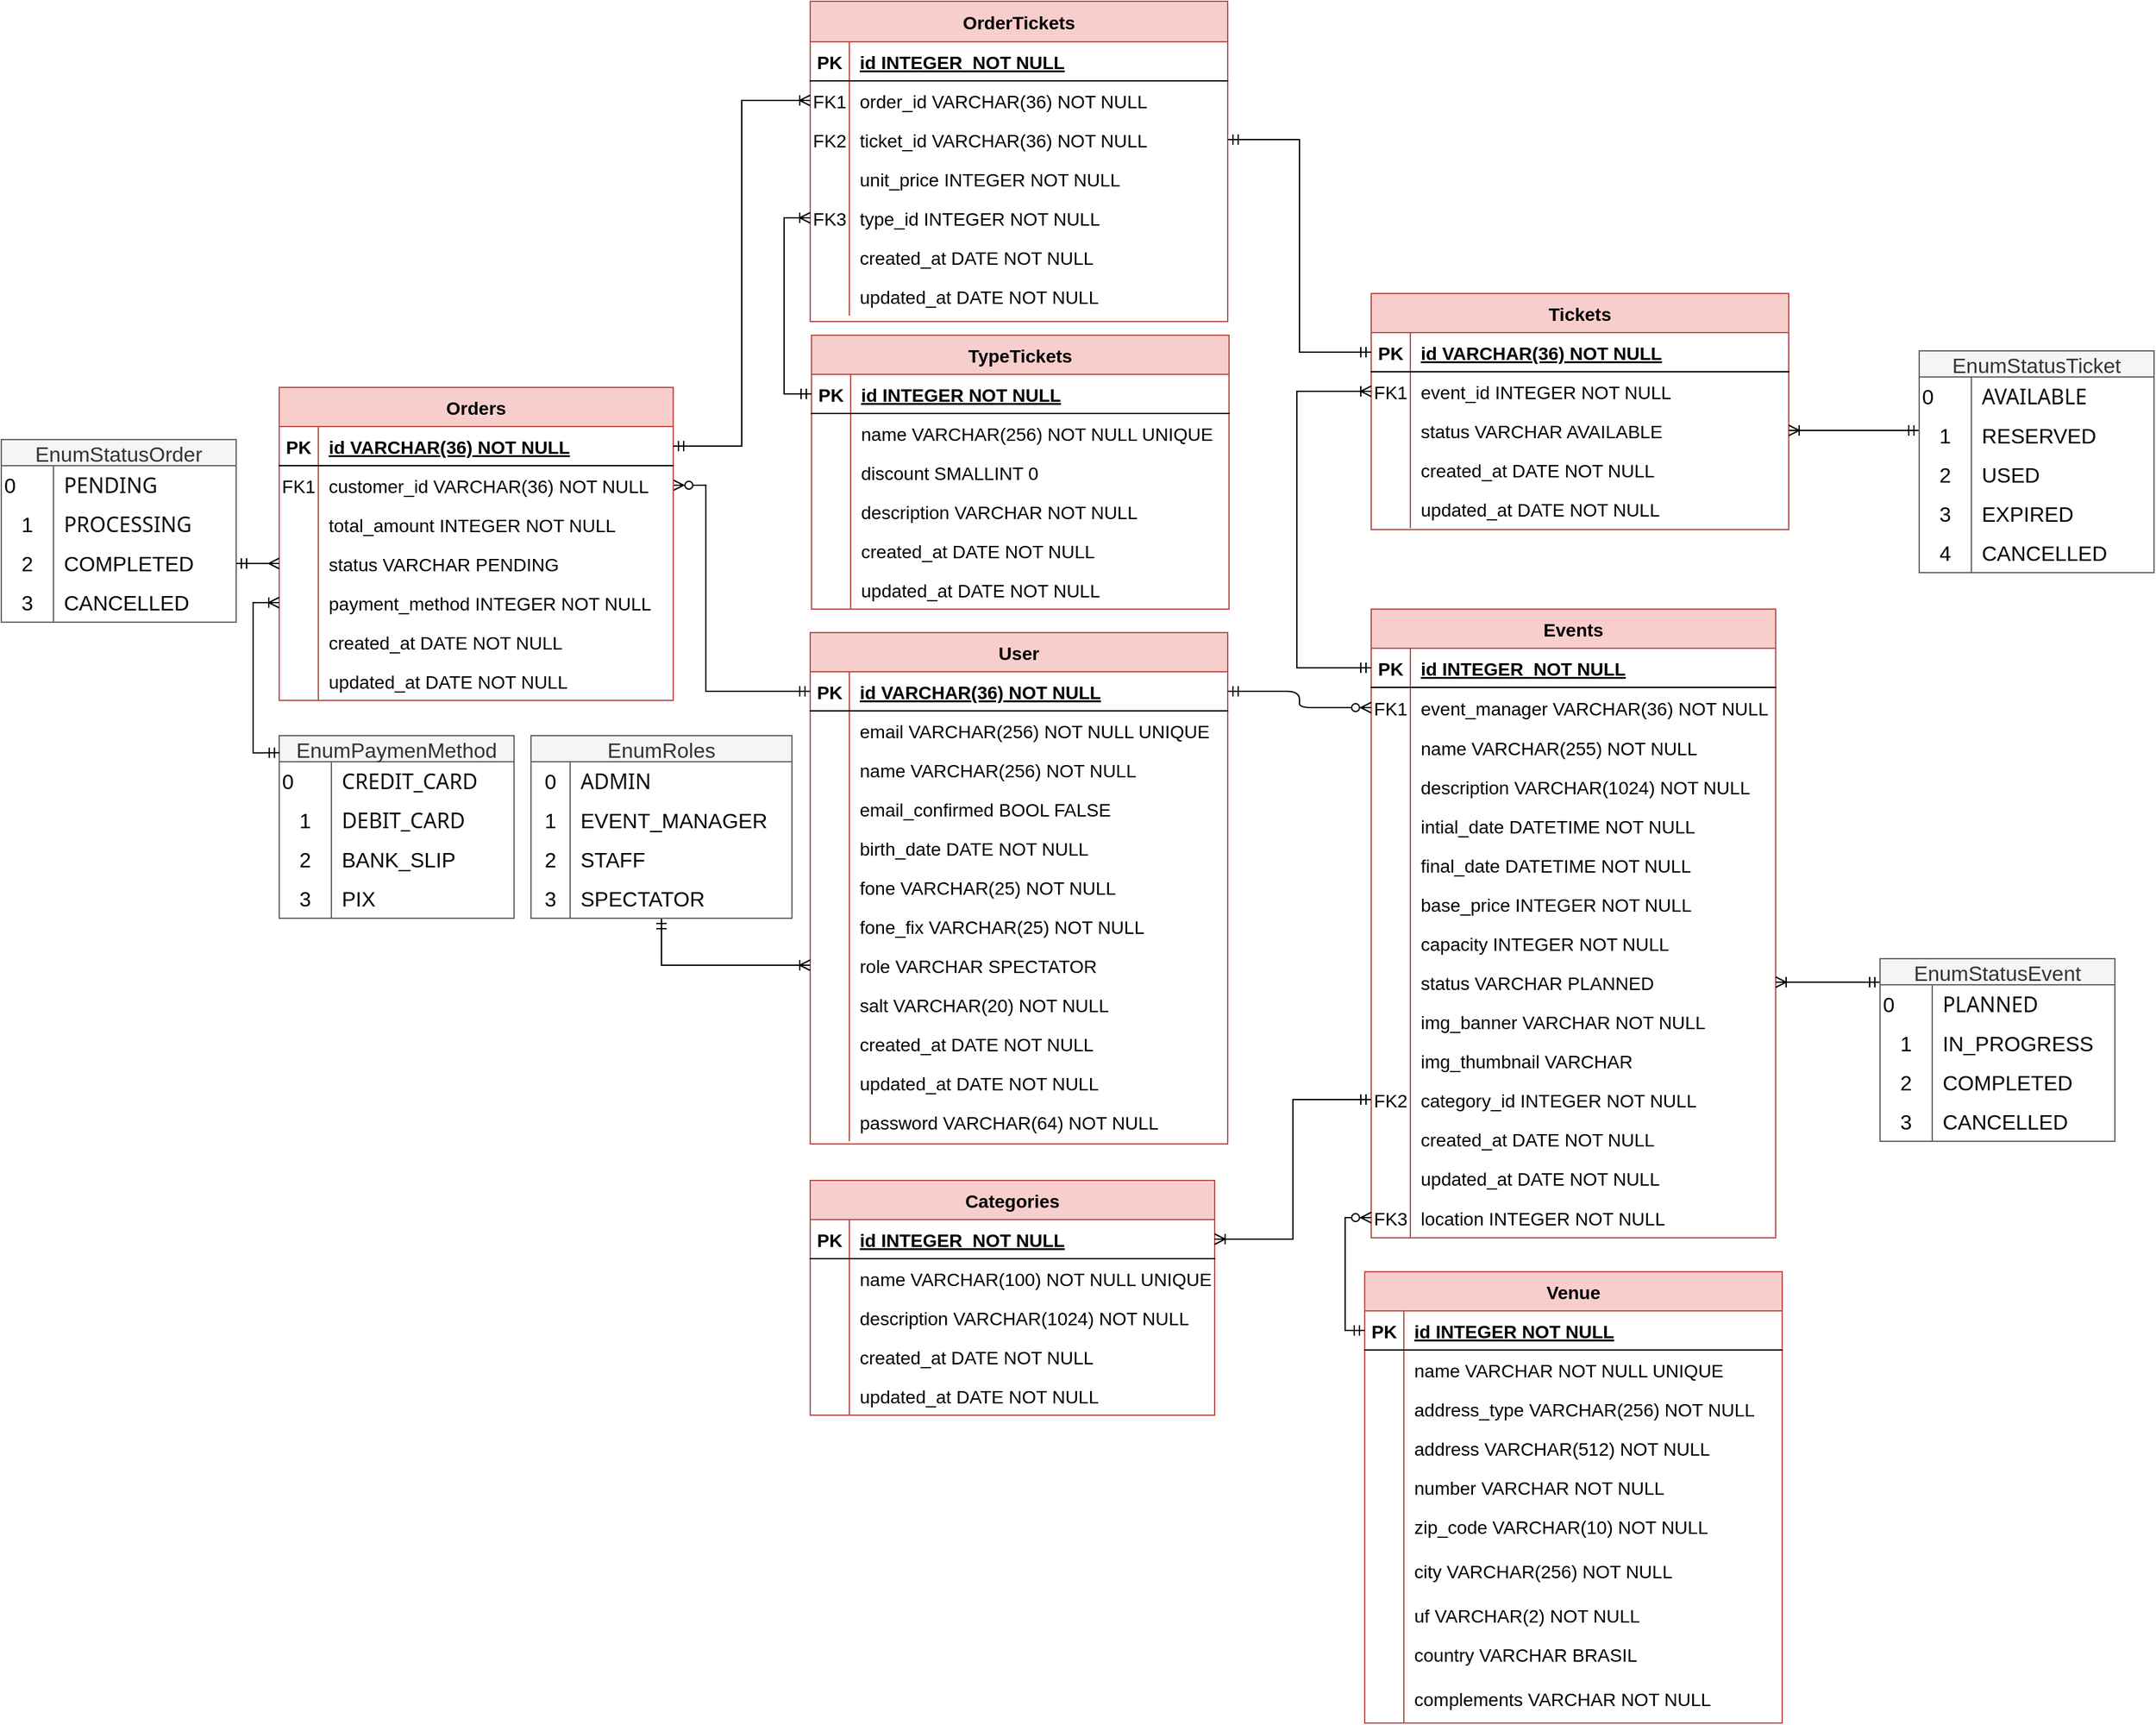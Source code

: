 <mxfile version="24.2.5" type="device">
  <diagram id="R2lEEEUBdFMjLlhIrx00" name="DER">
    <mxGraphModel dx="1197" dy="906" grid="0" gridSize="10" guides="1" tooltips="1" connect="1" arrows="1" fold="1" page="1" pageScale="1" pageWidth="2336" pageHeight="1654" math="0" shadow="0" extFonts="Permanent Marker^https://fonts.googleapis.com/css?family=Permanent+Marker">
      <root>
        <mxCell id="0" />
        <mxCell id="1" parent="0" />
        <mxCell id="C-vyLk0tnHw3VtMMgP7b-13" value="Events" style="shape=table;startSize=30;container=1;collapsible=1;childLayout=tableLayout;fixedRows=1;rowLines=0;fontStyle=1;align=center;resizeLast=1;fillColor=#f8cecc;strokeColor=#b85450;fontSize=14;" parent="1" vertex="1">
          <mxGeometry x="1500" y="572" width="310" height="482" as="geometry" />
        </mxCell>
        <mxCell id="C-vyLk0tnHw3VtMMgP7b-14" value="" style="shape=partialRectangle;collapsible=0;dropTarget=0;pointerEvents=0;fillColor=none;points=[[0,0.5],[1,0.5]];portConstraint=eastwest;top=0;left=0;right=0;bottom=1;fontSize=14;" parent="C-vyLk0tnHw3VtMMgP7b-13" vertex="1">
          <mxGeometry y="30" width="310" height="30" as="geometry" />
        </mxCell>
        <mxCell id="C-vyLk0tnHw3VtMMgP7b-15" value="PK" style="shape=partialRectangle;overflow=hidden;connectable=0;fillColor=none;top=0;left=0;bottom=0;right=0;fontStyle=1;fontSize=14;" parent="C-vyLk0tnHw3VtMMgP7b-14" vertex="1">
          <mxGeometry width="30" height="30" as="geometry">
            <mxRectangle width="30" height="30" as="alternateBounds" />
          </mxGeometry>
        </mxCell>
        <mxCell id="C-vyLk0tnHw3VtMMgP7b-16" value="id INTEGER  NOT NULL" style="shape=partialRectangle;overflow=hidden;connectable=0;fillColor=none;top=0;left=0;bottom=0;right=0;align=left;spacingLeft=6;fontStyle=5;fontSize=14;" parent="C-vyLk0tnHw3VtMMgP7b-14" vertex="1">
          <mxGeometry x="30" width="280" height="30" as="geometry">
            <mxRectangle width="280" height="30" as="alternateBounds" />
          </mxGeometry>
        </mxCell>
        <mxCell id="C-vyLk0tnHw3VtMMgP7b-17" value="" style="shape=partialRectangle;collapsible=0;dropTarget=0;pointerEvents=0;fillColor=none;points=[[0,0.5],[1,0.5]];portConstraint=eastwest;top=0;left=0;right=0;bottom=0;fontSize=14;" parent="C-vyLk0tnHw3VtMMgP7b-13" vertex="1">
          <mxGeometry y="60" width="310" height="31" as="geometry" />
        </mxCell>
        <mxCell id="C-vyLk0tnHw3VtMMgP7b-18" value="FK1" style="shape=partialRectangle;overflow=hidden;connectable=0;fillColor=none;top=0;left=0;bottom=0;right=0;fontSize=14;" parent="C-vyLk0tnHw3VtMMgP7b-17" vertex="1">
          <mxGeometry width="30" height="31" as="geometry">
            <mxRectangle width="30" height="31" as="alternateBounds" />
          </mxGeometry>
        </mxCell>
        <mxCell id="C-vyLk0tnHw3VtMMgP7b-19" value="event_manager VARCHAR(36) NOT NULL" style="shape=partialRectangle;overflow=hidden;connectable=0;fillColor=none;top=0;left=0;bottom=0;right=0;align=left;spacingLeft=6;fontSize=14;" parent="C-vyLk0tnHw3VtMMgP7b-17" vertex="1">
          <mxGeometry x="30" width="280" height="31" as="geometry">
            <mxRectangle width="280" height="31" as="alternateBounds" />
          </mxGeometry>
        </mxCell>
        <mxCell id="pDnYlrcFVeOWiT9s87xO-68" value="" style="shape=partialRectangle;collapsible=0;dropTarget=0;pointerEvents=0;fillColor=none;points=[[0,0.5],[1,0.5]];portConstraint=eastwest;top=0;left=0;right=0;bottom=0;fontSize=14;" parent="C-vyLk0tnHw3VtMMgP7b-13" vertex="1">
          <mxGeometry y="91" width="310" height="30" as="geometry" />
        </mxCell>
        <mxCell id="pDnYlrcFVeOWiT9s87xO-69" value="    " style="shape=partialRectangle;overflow=hidden;connectable=0;fillColor=none;top=0;left=0;bottom=0;right=0;fontSize=14;" parent="pDnYlrcFVeOWiT9s87xO-68" vertex="1">
          <mxGeometry width="30" height="30" as="geometry">
            <mxRectangle width="30" height="30" as="alternateBounds" />
          </mxGeometry>
        </mxCell>
        <mxCell id="pDnYlrcFVeOWiT9s87xO-70" value="name VARCHAR(255) NOT NULL" style="shape=partialRectangle;overflow=hidden;connectable=0;fillColor=none;top=0;left=0;bottom=0;right=0;align=left;spacingLeft=6;fontSize=14;" parent="pDnYlrcFVeOWiT9s87xO-68" vertex="1">
          <mxGeometry x="30" width="280" height="30" as="geometry">
            <mxRectangle width="280" height="30" as="alternateBounds" />
          </mxGeometry>
        </mxCell>
        <mxCell id="pDnYlrcFVeOWiT9s87xO-74" value="" style="shape=partialRectangle;collapsible=0;dropTarget=0;pointerEvents=0;fillColor=none;points=[[0,0.5],[1,0.5]];portConstraint=eastwest;top=0;left=0;right=0;bottom=0;fontSize=14;" parent="C-vyLk0tnHw3VtMMgP7b-13" vertex="1">
          <mxGeometry y="121" width="310" height="30" as="geometry" />
        </mxCell>
        <mxCell id="pDnYlrcFVeOWiT9s87xO-75" value="" style="shape=partialRectangle;overflow=hidden;connectable=0;fillColor=none;top=0;left=0;bottom=0;right=0;fontSize=14;" parent="pDnYlrcFVeOWiT9s87xO-74" vertex="1">
          <mxGeometry width="30" height="30" as="geometry">
            <mxRectangle width="30" height="30" as="alternateBounds" />
          </mxGeometry>
        </mxCell>
        <mxCell id="pDnYlrcFVeOWiT9s87xO-76" value="description VARCHAR(1024) NOT NULL" style="shape=partialRectangle;overflow=hidden;connectable=0;fillColor=none;top=0;left=0;bottom=0;right=0;align=left;spacingLeft=6;fontSize=14;" parent="pDnYlrcFVeOWiT9s87xO-74" vertex="1">
          <mxGeometry x="30" width="280" height="30" as="geometry">
            <mxRectangle width="280" height="30" as="alternateBounds" />
          </mxGeometry>
        </mxCell>
        <mxCell id="pDnYlrcFVeOWiT9s87xO-77" value="" style="shape=partialRectangle;collapsible=0;dropTarget=0;pointerEvents=0;fillColor=none;points=[[0,0.5],[1,0.5]];portConstraint=eastwest;top=0;left=0;right=0;bottom=0;fontSize=14;" parent="C-vyLk0tnHw3VtMMgP7b-13" vertex="1">
          <mxGeometry y="151" width="310" height="30" as="geometry" />
        </mxCell>
        <mxCell id="pDnYlrcFVeOWiT9s87xO-78" value="" style="shape=partialRectangle;overflow=hidden;connectable=0;fillColor=none;top=0;left=0;bottom=0;right=0;fontSize=14;" parent="pDnYlrcFVeOWiT9s87xO-77" vertex="1">
          <mxGeometry width="30" height="30" as="geometry">
            <mxRectangle width="30" height="30" as="alternateBounds" />
          </mxGeometry>
        </mxCell>
        <mxCell id="pDnYlrcFVeOWiT9s87xO-79" value="intial_date DATETIME NOT NULL" style="shape=partialRectangle;overflow=hidden;connectable=0;fillColor=none;top=0;left=0;bottom=0;right=0;align=left;spacingLeft=6;fontSize=14;" parent="pDnYlrcFVeOWiT9s87xO-77" vertex="1">
          <mxGeometry x="30" width="280" height="30" as="geometry">
            <mxRectangle width="280" height="30" as="alternateBounds" />
          </mxGeometry>
        </mxCell>
        <mxCell id="nFkgsi8Bl-CbMb9FGBRF-90" value="" style="shape=partialRectangle;collapsible=0;dropTarget=0;pointerEvents=0;fillColor=none;points=[[0,0.5],[1,0.5]];portConstraint=eastwest;top=0;left=0;right=0;bottom=0;fontSize=14;" parent="C-vyLk0tnHw3VtMMgP7b-13" vertex="1">
          <mxGeometry y="181" width="310" height="30" as="geometry" />
        </mxCell>
        <mxCell id="nFkgsi8Bl-CbMb9FGBRF-91" value="" style="shape=partialRectangle;overflow=hidden;connectable=0;fillColor=none;top=0;left=0;bottom=0;right=0;fontSize=14;" parent="nFkgsi8Bl-CbMb9FGBRF-90" vertex="1">
          <mxGeometry width="30" height="30" as="geometry">
            <mxRectangle width="30" height="30" as="alternateBounds" />
          </mxGeometry>
        </mxCell>
        <mxCell id="nFkgsi8Bl-CbMb9FGBRF-92" value="final_date DATETIME NOT NULL" style="shape=partialRectangle;overflow=hidden;connectable=0;fillColor=none;top=0;left=0;bottom=0;right=0;align=left;spacingLeft=6;fontSize=14;" parent="nFkgsi8Bl-CbMb9FGBRF-90" vertex="1">
          <mxGeometry x="30" width="280" height="30" as="geometry">
            <mxRectangle width="280" height="30" as="alternateBounds" />
          </mxGeometry>
        </mxCell>
        <mxCell id="nFkgsi8Bl-CbMb9FGBRF-125" value="" style="shape=partialRectangle;collapsible=0;dropTarget=0;pointerEvents=0;fillColor=none;points=[[0,0.5],[1,0.5]];portConstraint=eastwest;top=0;left=0;right=0;bottom=0;fontSize=14;" parent="C-vyLk0tnHw3VtMMgP7b-13" vertex="1">
          <mxGeometry y="211" width="310" height="30" as="geometry" />
        </mxCell>
        <mxCell id="nFkgsi8Bl-CbMb9FGBRF-126" value="" style="shape=partialRectangle;overflow=hidden;connectable=0;fillColor=none;top=0;left=0;bottom=0;right=0;fontSize=14;" parent="nFkgsi8Bl-CbMb9FGBRF-125" vertex="1">
          <mxGeometry width="30" height="30" as="geometry">
            <mxRectangle width="30" height="30" as="alternateBounds" />
          </mxGeometry>
        </mxCell>
        <mxCell id="nFkgsi8Bl-CbMb9FGBRF-127" value="base_price INTEGER NOT NULL" style="shape=partialRectangle;overflow=hidden;connectable=0;fillColor=none;top=0;left=0;bottom=0;right=0;align=left;spacingLeft=6;fontSize=14;" parent="nFkgsi8Bl-CbMb9FGBRF-125" vertex="1">
          <mxGeometry x="30" width="280" height="30" as="geometry">
            <mxRectangle width="280" height="30" as="alternateBounds" />
          </mxGeometry>
        </mxCell>
        <mxCell id="nFkgsi8Bl-CbMb9FGBRF-81" value="" style="shape=partialRectangle;collapsible=0;dropTarget=0;pointerEvents=0;fillColor=none;points=[[0,0.5],[1,0.5]];portConstraint=eastwest;top=0;left=0;right=0;bottom=0;fontSize=14;" parent="C-vyLk0tnHw3VtMMgP7b-13" vertex="1">
          <mxGeometry y="241" width="310" height="30" as="geometry" />
        </mxCell>
        <mxCell id="nFkgsi8Bl-CbMb9FGBRF-82" value="" style="shape=partialRectangle;overflow=hidden;connectable=0;fillColor=none;top=0;left=0;bottom=0;right=0;fontSize=14;" parent="nFkgsi8Bl-CbMb9FGBRF-81" vertex="1">
          <mxGeometry width="30" height="30" as="geometry">
            <mxRectangle width="30" height="30" as="alternateBounds" />
          </mxGeometry>
        </mxCell>
        <mxCell id="nFkgsi8Bl-CbMb9FGBRF-83" value="capacity INTEGER NOT NULL" style="shape=partialRectangle;overflow=hidden;connectable=0;fillColor=none;top=0;left=0;bottom=0;right=0;align=left;spacingLeft=6;fontSize=14;" parent="nFkgsi8Bl-CbMb9FGBRF-81" vertex="1">
          <mxGeometry x="30" width="280" height="30" as="geometry">
            <mxRectangle width="280" height="30" as="alternateBounds" />
          </mxGeometry>
        </mxCell>
        <mxCell id="nFkgsi8Bl-CbMb9FGBRF-84" value="" style="shape=partialRectangle;collapsible=0;dropTarget=0;pointerEvents=0;fillColor=none;points=[[0,0.5],[1,0.5]];portConstraint=eastwest;top=0;left=0;right=0;bottom=0;fontSize=14;" parent="C-vyLk0tnHw3VtMMgP7b-13" vertex="1">
          <mxGeometry y="271" width="310" height="30" as="geometry" />
        </mxCell>
        <mxCell id="nFkgsi8Bl-CbMb9FGBRF-85" value="" style="shape=partialRectangle;overflow=hidden;connectable=0;fillColor=none;top=0;left=0;bottom=0;right=0;fontSize=14;" parent="nFkgsi8Bl-CbMb9FGBRF-84" vertex="1">
          <mxGeometry width="30" height="30" as="geometry">
            <mxRectangle width="30" height="30" as="alternateBounds" />
          </mxGeometry>
        </mxCell>
        <mxCell id="nFkgsi8Bl-CbMb9FGBRF-86" value="status VARCHAR PLANNED" style="shape=partialRectangle;overflow=hidden;connectable=0;fillColor=none;top=0;left=0;bottom=0;right=0;align=left;spacingLeft=6;fontSize=14;" parent="nFkgsi8Bl-CbMb9FGBRF-84" vertex="1">
          <mxGeometry x="30" width="280" height="30" as="geometry">
            <mxRectangle width="280" height="30" as="alternateBounds" />
          </mxGeometry>
        </mxCell>
        <mxCell id="nFkgsi8Bl-CbMb9FGBRF-131" value="" style="shape=partialRectangle;collapsible=0;dropTarget=0;pointerEvents=0;fillColor=none;points=[[0,0.5],[1,0.5]];portConstraint=eastwest;top=0;left=0;right=0;bottom=0;fontSize=14;" parent="C-vyLk0tnHw3VtMMgP7b-13" vertex="1">
          <mxGeometry y="301" width="310" height="30" as="geometry" />
        </mxCell>
        <mxCell id="nFkgsi8Bl-CbMb9FGBRF-132" value="" style="shape=partialRectangle;overflow=hidden;connectable=0;fillColor=none;top=0;left=0;bottom=0;right=0;fontSize=14;" parent="nFkgsi8Bl-CbMb9FGBRF-131" vertex="1">
          <mxGeometry width="30" height="30" as="geometry">
            <mxRectangle width="30" height="30" as="alternateBounds" />
          </mxGeometry>
        </mxCell>
        <mxCell id="nFkgsi8Bl-CbMb9FGBRF-133" value="img_banner VARCHAR NOT NULL" style="shape=partialRectangle;overflow=hidden;connectable=0;fillColor=none;top=0;left=0;bottom=0;right=0;align=left;spacingLeft=6;fontSize=14;" parent="nFkgsi8Bl-CbMb9FGBRF-131" vertex="1">
          <mxGeometry x="30" width="280" height="30" as="geometry">
            <mxRectangle width="280" height="30" as="alternateBounds" />
          </mxGeometry>
        </mxCell>
        <mxCell id="nFkgsi8Bl-CbMb9FGBRF-128" value="" style="shape=partialRectangle;collapsible=0;dropTarget=0;pointerEvents=0;fillColor=none;points=[[0,0.5],[1,0.5]];portConstraint=eastwest;top=0;left=0;right=0;bottom=0;fontSize=14;" parent="C-vyLk0tnHw3VtMMgP7b-13" vertex="1">
          <mxGeometry y="331" width="310" height="30" as="geometry" />
        </mxCell>
        <mxCell id="nFkgsi8Bl-CbMb9FGBRF-129" value="" style="shape=partialRectangle;overflow=hidden;connectable=0;fillColor=none;top=0;left=0;bottom=0;right=0;fontSize=14;" parent="nFkgsi8Bl-CbMb9FGBRF-128" vertex="1">
          <mxGeometry width="30" height="30" as="geometry">
            <mxRectangle width="30" height="30" as="alternateBounds" />
          </mxGeometry>
        </mxCell>
        <mxCell id="nFkgsi8Bl-CbMb9FGBRF-130" value="img_thumbnail VARCHAR" style="shape=partialRectangle;overflow=hidden;connectable=0;fillColor=none;top=0;left=0;bottom=0;right=0;align=left;spacingLeft=6;fontSize=14;" parent="nFkgsi8Bl-CbMb9FGBRF-128" vertex="1">
          <mxGeometry x="30" width="280" height="30" as="geometry">
            <mxRectangle width="280" height="30" as="alternateBounds" />
          </mxGeometry>
        </mxCell>
        <mxCell id="nFkgsi8Bl-CbMb9FGBRF-137" value="" style="shape=partialRectangle;collapsible=0;dropTarget=0;pointerEvents=0;fillColor=none;points=[[0,0.5],[1,0.5]];portConstraint=eastwest;top=0;left=0;right=0;bottom=0;fontSize=14;" parent="C-vyLk0tnHw3VtMMgP7b-13" vertex="1">
          <mxGeometry y="361" width="310" height="30" as="geometry" />
        </mxCell>
        <mxCell id="nFkgsi8Bl-CbMb9FGBRF-138" value="FK2" style="shape=partialRectangle;overflow=hidden;connectable=0;fillColor=none;top=0;left=0;bottom=0;right=0;fontSize=14;" parent="nFkgsi8Bl-CbMb9FGBRF-137" vertex="1">
          <mxGeometry width="30" height="30" as="geometry">
            <mxRectangle width="30" height="30" as="alternateBounds" />
          </mxGeometry>
        </mxCell>
        <mxCell id="nFkgsi8Bl-CbMb9FGBRF-139" value="category_id INTEGER NOT NULL" style="shape=partialRectangle;overflow=hidden;connectable=0;fillColor=none;top=0;left=0;bottom=0;right=0;align=left;spacingLeft=6;fontSize=14;" parent="nFkgsi8Bl-CbMb9FGBRF-137" vertex="1">
          <mxGeometry x="30" width="280" height="30" as="geometry">
            <mxRectangle width="280" height="30" as="alternateBounds" />
          </mxGeometry>
        </mxCell>
        <mxCell id="nxmRpIJW2nBcJrsTXRhc-57" value="" style="shape=partialRectangle;collapsible=0;dropTarget=0;pointerEvents=0;fillColor=none;points=[[0,0.5],[1,0.5]];portConstraint=eastwest;top=0;left=0;right=0;bottom=0;fontSize=14;" parent="C-vyLk0tnHw3VtMMgP7b-13" vertex="1">
          <mxGeometry y="391" width="310" height="30" as="geometry" />
        </mxCell>
        <mxCell id="nxmRpIJW2nBcJrsTXRhc-58" value="" style="shape=partialRectangle;overflow=hidden;connectable=0;fillColor=none;top=0;left=0;bottom=0;right=0;fontSize=14;" parent="nxmRpIJW2nBcJrsTXRhc-57" vertex="1">
          <mxGeometry width="30" height="30" as="geometry">
            <mxRectangle width="30" height="30" as="alternateBounds" />
          </mxGeometry>
        </mxCell>
        <mxCell id="nxmRpIJW2nBcJrsTXRhc-59" value="created_at DATE NOT NULL" style="shape=partialRectangle;overflow=hidden;connectable=0;fillColor=none;top=0;left=0;bottom=0;right=0;align=left;spacingLeft=6;fontSize=14;" parent="nxmRpIJW2nBcJrsTXRhc-57" vertex="1">
          <mxGeometry x="30" width="280" height="30" as="geometry">
            <mxRectangle width="280" height="30" as="alternateBounds" />
          </mxGeometry>
        </mxCell>
        <mxCell id="nxmRpIJW2nBcJrsTXRhc-60" value="" style="shape=partialRectangle;collapsible=0;dropTarget=0;pointerEvents=0;fillColor=none;points=[[0,0.5],[1,0.5]];portConstraint=eastwest;top=0;left=0;right=0;bottom=0;fontSize=14;" parent="C-vyLk0tnHw3VtMMgP7b-13" vertex="1">
          <mxGeometry y="421" width="310" height="30" as="geometry" />
        </mxCell>
        <mxCell id="nxmRpIJW2nBcJrsTXRhc-61" value="" style="shape=partialRectangle;overflow=hidden;connectable=0;fillColor=none;top=0;left=0;bottom=0;right=0;fontSize=14;" parent="nxmRpIJW2nBcJrsTXRhc-60" vertex="1">
          <mxGeometry width="30" height="30" as="geometry">
            <mxRectangle width="30" height="30" as="alternateBounds" />
          </mxGeometry>
        </mxCell>
        <mxCell id="nxmRpIJW2nBcJrsTXRhc-62" value="updated_at DATE NOT NULL" style="shape=partialRectangle;overflow=hidden;connectable=0;fillColor=none;top=0;left=0;bottom=0;right=0;align=left;spacingLeft=6;fontSize=14;" parent="nxmRpIJW2nBcJrsTXRhc-60" vertex="1">
          <mxGeometry x="30" width="280" height="30" as="geometry">
            <mxRectangle width="280" height="30" as="alternateBounds" />
          </mxGeometry>
        </mxCell>
        <mxCell id="6Uj8faZJRbm6bn4U0q8M-71" value="" style="shape=partialRectangle;collapsible=0;dropTarget=0;pointerEvents=0;fillColor=none;points=[[0,0.5],[1,0.5]];portConstraint=eastwest;top=0;left=0;right=0;bottom=0;fontSize=14;" parent="C-vyLk0tnHw3VtMMgP7b-13" vertex="1">
          <mxGeometry y="451" width="310" height="31" as="geometry" />
        </mxCell>
        <mxCell id="6Uj8faZJRbm6bn4U0q8M-72" value="FK3" style="shape=partialRectangle;overflow=hidden;connectable=0;fillColor=none;top=0;left=0;bottom=0;right=0;fontSize=14;" parent="6Uj8faZJRbm6bn4U0q8M-71" vertex="1">
          <mxGeometry width="30" height="31" as="geometry">
            <mxRectangle width="30" height="31" as="alternateBounds" />
          </mxGeometry>
        </mxCell>
        <mxCell id="6Uj8faZJRbm6bn4U0q8M-73" value="location INTEGER NOT NULL" style="shape=partialRectangle;overflow=hidden;connectable=0;fillColor=none;top=0;left=0;bottom=0;right=0;align=left;spacingLeft=6;fontSize=14;" parent="6Uj8faZJRbm6bn4U0q8M-71" vertex="1">
          <mxGeometry x="30" width="280" height="31" as="geometry">
            <mxRectangle width="280" height="31" as="alternateBounds" />
          </mxGeometry>
        </mxCell>
        <mxCell id="C-vyLk0tnHw3VtMMgP7b-23" value="User" style="shape=table;startSize=30;container=1;collapsible=1;childLayout=tableLayout;fixedRows=1;rowLines=0;fontStyle=1;align=center;resizeLast=1;fillColor=#f8cecc;strokeColor=#b85450;fontSize=14;" parent="1" vertex="1">
          <mxGeometry x="1070" y="590" width="320" height="392" as="geometry" />
        </mxCell>
        <mxCell id="C-vyLk0tnHw3VtMMgP7b-24" value="" style="shape=partialRectangle;collapsible=0;dropTarget=0;pointerEvents=0;fillColor=none;points=[[0,0.5],[1,0.5]];portConstraint=eastwest;top=0;left=0;right=0;bottom=1;fontSize=14;" parent="C-vyLk0tnHw3VtMMgP7b-23" vertex="1">
          <mxGeometry y="30" width="320" height="30" as="geometry" />
        </mxCell>
        <mxCell id="C-vyLk0tnHw3VtMMgP7b-25" value="PK" style="shape=partialRectangle;overflow=hidden;connectable=0;fillColor=none;top=0;left=0;bottom=0;right=0;fontStyle=1;fontSize=14;" parent="C-vyLk0tnHw3VtMMgP7b-24" vertex="1">
          <mxGeometry width="30" height="30" as="geometry">
            <mxRectangle width="30" height="30" as="alternateBounds" />
          </mxGeometry>
        </mxCell>
        <mxCell id="C-vyLk0tnHw3VtMMgP7b-26" value="id VARCHAR(36) NOT NULL " style="shape=partialRectangle;overflow=hidden;connectable=0;fillColor=none;top=0;left=0;bottom=0;right=0;align=left;spacingLeft=6;fontStyle=5;fontSize=14;" parent="C-vyLk0tnHw3VtMMgP7b-24" vertex="1">
          <mxGeometry x="30" width="290" height="30" as="geometry">
            <mxRectangle width="290" height="30" as="alternateBounds" />
          </mxGeometry>
        </mxCell>
        <mxCell id="C-vyLk0tnHw3VtMMgP7b-27" value="" style="shape=partialRectangle;collapsible=0;dropTarget=0;pointerEvents=0;fillColor=none;points=[[0,0.5],[1,0.5]];portConstraint=eastwest;top=0;left=0;right=0;bottom=0;fontSize=14;" parent="C-vyLk0tnHw3VtMMgP7b-23" vertex="1">
          <mxGeometry y="60" width="320" height="30" as="geometry" />
        </mxCell>
        <mxCell id="C-vyLk0tnHw3VtMMgP7b-28" value="" style="shape=partialRectangle;overflow=hidden;connectable=0;fillColor=none;top=0;left=0;bottom=0;right=0;fontSize=14;" parent="C-vyLk0tnHw3VtMMgP7b-27" vertex="1">
          <mxGeometry width="30" height="30" as="geometry">
            <mxRectangle width="30" height="30" as="alternateBounds" />
          </mxGeometry>
        </mxCell>
        <mxCell id="C-vyLk0tnHw3VtMMgP7b-29" value="email VARCHAR(256) NOT NULL UNIQUE" style="shape=partialRectangle;overflow=hidden;connectable=0;fillColor=none;top=0;left=0;bottom=0;right=0;align=left;spacingLeft=6;fontSize=14;" parent="C-vyLk0tnHw3VtMMgP7b-27" vertex="1">
          <mxGeometry x="30" width="290" height="30" as="geometry">
            <mxRectangle width="290" height="30" as="alternateBounds" />
          </mxGeometry>
        </mxCell>
        <mxCell id="pDnYlrcFVeOWiT9s87xO-62" value="" style="shape=partialRectangle;collapsible=0;dropTarget=0;pointerEvents=0;fillColor=none;points=[[0,0.5],[1,0.5]];portConstraint=eastwest;top=0;left=0;right=0;bottom=0;fontSize=14;" parent="C-vyLk0tnHw3VtMMgP7b-23" vertex="1">
          <mxGeometry y="90" width="320" height="30" as="geometry" />
        </mxCell>
        <mxCell id="pDnYlrcFVeOWiT9s87xO-63" value="" style="shape=partialRectangle;overflow=hidden;connectable=0;fillColor=none;top=0;left=0;bottom=0;right=0;fontSize=14;" parent="pDnYlrcFVeOWiT9s87xO-62" vertex="1">
          <mxGeometry width="30" height="30" as="geometry">
            <mxRectangle width="30" height="30" as="alternateBounds" />
          </mxGeometry>
        </mxCell>
        <mxCell id="pDnYlrcFVeOWiT9s87xO-64" value="name VARCHAR(256) NOT NULL" style="shape=partialRectangle;overflow=hidden;connectable=0;fillColor=none;top=0;left=0;bottom=0;right=0;align=left;spacingLeft=6;fontSize=14;" parent="pDnYlrcFVeOWiT9s87xO-62" vertex="1">
          <mxGeometry x="30" width="290" height="30" as="geometry">
            <mxRectangle width="290" height="30" as="alternateBounds" />
          </mxGeometry>
        </mxCell>
        <mxCell id="nFkgsi8Bl-CbMb9FGBRF-24" value="" style="shape=partialRectangle;collapsible=0;dropTarget=0;pointerEvents=0;fillColor=none;points=[[0,0.5],[1,0.5]];portConstraint=eastwest;top=0;left=0;right=0;bottom=0;fontSize=14;" parent="C-vyLk0tnHw3VtMMgP7b-23" vertex="1">
          <mxGeometry y="120" width="320" height="30" as="geometry" />
        </mxCell>
        <mxCell id="nFkgsi8Bl-CbMb9FGBRF-25" value="" style="shape=partialRectangle;overflow=hidden;connectable=0;fillColor=none;top=0;left=0;bottom=0;right=0;fontSize=14;" parent="nFkgsi8Bl-CbMb9FGBRF-24" vertex="1">
          <mxGeometry width="30" height="30" as="geometry">
            <mxRectangle width="30" height="30" as="alternateBounds" />
          </mxGeometry>
        </mxCell>
        <mxCell id="nFkgsi8Bl-CbMb9FGBRF-26" value="email_confirmed BOOL FALSE" style="shape=partialRectangle;overflow=hidden;connectable=0;fillColor=none;top=0;left=0;bottom=0;right=0;align=left;spacingLeft=6;fontSize=14;" parent="nFkgsi8Bl-CbMb9FGBRF-24" vertex="1">
          <mxGeometry x="30" width="290" height="30" as="geometry">
            <mxRectangle width="290" height="30" as="alternateBounds" />
          </mxGeometry>
        </mxCell>
        <mxCell id="k_WT9zAKRN4rmsfDKQOM-20" value="" style="shape=partialRectangle;collapsible=0;dropTarget=0;pointerEvents=0;fillColor=none;points=[[0,0.5],[1,0.5]];portConstraint=eastwest;top=0;left=0;right=0;bottom=0;fontSize=14;" parent="C-vyLk0tnHw3VtMMgP7b-23" vertex="1">
          <mxGeometry y="150" width="320" height="30" as="geometry" />
        </mxCell>
        <mxCell id="k_WT9zAKRN4rmsfDKQOM-21" value="" style="shape=partialRectangle;overflow=hidden;connectable=0;fillColor=none;top=0;left=0;bottom=0;right=0;fontSize=14;" parent="k_WT9zAKRN4rmsfDKQOM-20" vertex="1">
          <mxGeometry width="30" height="30" as="geometry">
            <mxRectangle width="30" height="30" as="alternateBounds" />
          </mxGeometry>
        </mxCell>
        <mxCell id="k_WT9zAKRN4rmsfDKQOM-22" value="birth_date DATE NOT NULL" style="shape=partialRectangle;overflow=hidden;connectable=0;fillColor=none;top=0;left=0;bottom=0;right=0;align=left;spacingLeft=6;fontSize=14;" parent="k_WT9zAKRN4rmsfDKQOM-20" vertex="1">
          <mxGeometry x="30" width="290" height="30" as="geometry">
            <mxRectangle width="290" height="30" as="alternateBounds" />
          </mxGeometry>
        </mxCell>
        <mxCell id="k_WT9zAKRN4rmsfDKQOM-42" value="" style="shape=partialRectangle;collapsible=0;dropTarget=0;pointerEvents=0;fillColor=none;points=[[0,0.5],[1,0.5]];portConstraint=eastwest;top=0;left=0;right=0;bottom=0;fontSize=14;" parent="C-vyLk0tnHw3VtMMgP7b-23" vertex="1">
          <mxGeometry y="180" width="320" height="30" as="geometry" />
        </mxCell>
        <mxCell id="k_WT9zAKRN4rmsfDKQOM-43" value="" style="shape=partialRectangle;overflow=hidden;connectable=0;fillColor=none;top=0;left=0;bottom=0;right=0;fontSize=14;" parent="k_WT9zAKRN4rmsfDKQOM-42" vertex="1">
          <mxGeometry width="30" height="30" as="geometry">
            <mxRectangle width="30" height="30" as="alternateBounds" />
          </mxGeometry>
        </mxCell>
        <mxCell id="k_WT9zAKRN4rmsfDKQOM-44" value="fone VARCHAR(25) NOT NULL" style="shape=partialRectangle;overflow=hidden;connectable=0;fillColor=none;top=0;left=0;bottom=0;right=0;align=left;spacingLeft=6;fontSize=14;" parent="k_WT9zAKRN4rmsfDKQOM-42" vertex="1">
          <mxGeometry x="30" width="290" height="30" as="geometry">
            <mxRectangle width="290" height="30" as="alternateBounds" />
          </mxGeometry>
        </mxCell>
        <mxCell id="k_WT9zAKRN4rmsfDKQOM-45" value="" style="shape=partialRectangle;collapsible=0;dropTarget=0;pointerEvents=0;fillColor=none;points=[[0,0.5],[1,0.5]];portConstraint=eastwest;top=0;left=0;right=0;bottom=0;fontSize=14;" parent="C-vyLk0tnHw3VtMMgP7b-23" vertex="1">
          <mxGeometry y="210" width="320" height="30" as="geometry" />
        </mxCell>
        <mxCell id="k_WT9zAKRN4rmsfDKQOM-46" value="" style="shape=partialRectangle;overflow=hidden;connectable=0;fillColor=none;top=0;left=0;bottom=0;right=0;fontSize=14;" parent="k_WT9zAKRN4rmsfDKQOM-45" vertex="1">
          <mxGeometry width="30" height="30" as="geometry">
            <mxRectangle width="30" height="30" as="alternateBounds" />
          </mxGeometry>
        </mxCell>
        <mxCell id="k_WT9zAKRN4rmsfDKQOM-47" value="fone_fix VARCHAR(25) NOT NULL" style="shape=partialRectangle;overflow=hidden;connectable=0;fillColor=none;top=0;left=0;bottom=0;right=0;align=left;spacingLeft=6;fontSize=14;" parent="k_WT9zAKRN4rmsfDKQOM-45" vertex="1">
          <mxGeometry x="30" width="290" height="30" as="geometry">
            <mxRectangle width="290" height="30" as="alternateBounds" />
          </mxGeometry>
        </mxCell>
        <mxCell id="k_WT9zAKRN4rmsfDKQOM-48" value="" style="shape=partialRectangle;collapsible=0;dropTarget=0;pointerEvents=0;fillColor=none;points=[[0,0.5],[1,0.5]];portConstraint=eastwest;top=0;left=0;right=0;bottom=0;fontSize=14;" parent="C-vyLk0tnHw3VtMMgP7b-23" vertex="1">
          <mxGeometry y="240" width="320" height="30" as="geometry" />
        </mxCell>
        <mxCell id="k_WT9zAKRN4rmsfDKQOM-49" value="" style="shape=partialRectangle;overflow=hidden;connectable=0;fillColor=none;top=0;left=0;bottom=0;right=0;fontSize=14;" parent="k_WT9zAKRN4rmsfDKQOM-48" vertex="1">
          <mxGeometry width="30" height="30" as="geometry">
            <mxRectangle width="30" height="30" as="alternateBounds" />
          </mxGeometry>
        </mxCell>
        <mxCell id="k_WT9zAKRN4rmsfDKQOM-50" value="role VARCHAR SPECTATOR" style="shape=partialRectangle;overflow=hidden;connectable=0;fillColor=none;top=0;left=0;bottom=0;right=0;align=left;spacingLeft=6;fontSize=14;" parent="k_WT9zAKRN4rmsfDKQOM-48" vertex="1">
          <mxGeometry x="30" width="290" height="30" as="geometry">
            <mxRectangle width="290" height="30" as="alternateBounds" />
          </mxGeometry>
        </mxCell>
        <mxCell id="nxmRpIJW2nBcJrsTXRhc-5" value="" style="shape=partialRectangle;collapsible=0;dropTarget=0;pointerEvents=0;fillColor=none;points=[[0,0.5],[1,0.5]];portConstraint=eastwest;top=0;left=0;right=0;bottom=0;fontSize=14;" parent="C-vyLk0tnHw3VtMMgP7b-23" vertex="1">
          <mxGeometry y="270" width="320" height="30" as="geometry" />
        </mxCell>
        <mxCell id="nxmRpIJW2nBcJrsTXRhc-6" value="" style="shape=partialRectangle;overflow=hidden;connectable=0;fillColor=none;top=0;left=0;bottom=0;right=0;fontSize=14;" parent="nxmRpIJW2nBcJrsTXRhc-5" vertex="1">
          <mxGeometry width="30" height="30" as="geometry">
            <mxRectangle width="30" height="30" as="alternateBounds" />
          </mxGeometry>
        </mxCell>
        <mxCell id="nxmRpIJW2nBcJrsTXRhc-7" value="salt VARCHAR(20) NOT NULL" style="shape=partialRectangle;overflow=hidden;connectable=0;fillColor=none;top=0;left=0;bottom=0;right=0;align=left;spacingLeft=6;fontSize=14;" parent="nxmRpIJW2nBcJrsTXRhc-5" vertex="1">
          <mxGeometry x="30" width="290" height="30" as="geometry">
            <mxRectangle width="290" height="30" as="alternateBounds" />
          </mxGeometry>
        </mxCell>
        <mxCell id="nxmRpIJW2nBcJrsTXRhc-8" value="" style="shape=partialRectangle;collapsible=0;dropTarget=0;pointerEvents=0;fillColor=none;points=[[0,0.5],[1,0.5]];portConstraint=eastwest;top=0;left=0;right=0;bottom=0;fontSize=14;" parent="C-vyLk0tnHw3VtMMgP7b-23" vertex="1">
          <mxGeometry y="300" width="320" height="30" as="geometry" />
        </mxCell>
        <mxCell id="nxmRpIJW2nBcJrsTXRhc-9" value="" style="shape=partialRectangle;overflow=hidden;connectable=0;fillColor=none;top=0;left=0;bottom=0;right=0;fontSize=14;" parent="nxmRpIJW2nBcJrsTXRhc-8" vertex="1">
          <mxGeometry width="30" height="30" as="geometry">
            <mxRectangle width="30" height="30" as="alternateBounds" />
          </mxGeometry>
        </mxCell>
        <mxCell id="nxmRpIJW2nBcJrsTXRhc-10" value="created_at DATE NOT NULL" style="shape=partialRectangle;overflow=hidden;connectable=0;fillColor=none;top=0;left=0;bottom=0;right=0;align=left;spacingLeft=6;fontSize=14;" parent="nxmRpIJW2nBcJrsTXRhc-8" vertex="1">
          <mxGeometry x="30" width="290" height="30" as="geometry">
            <mxRectangle width="290" height="30" as="alternateBounds" />
          </mxGeometry>
        </mxCell>
        <mxCell id="nxmRpIJW2nBcJrsTXRhc-11" value="" style="shape=partialRectangle;collapsible=0;dropTarget=0;pointerEvents=0;fillColor=none;points=[[0,0.5],[1,0.5]];portConstraint=eastwest;top=0;left=0;right=0;bottom=0;fontSize=14;" parent="C-vyLk0tnHw3VtMMgP7b-23" vertex="1">
          <mxGeometry y="330" width="320" height="30" as="geometry" />
        </mxCell>
        <mxCell id="nxmRpIJW2nBcJrsTXRhc-12" value="" style="shape=partialRectangle;overflow=hidden;connectable=0;fillColor=none;top=0;left=0;bottom=0;right=0;fontSize=14;" parent="nxmRpIJW2nBcJrsTXRhc-11" vertex="1">
          <mxGeometry width="30" height="30" as="geometry">
            <mxRectangle width="30" height="30" as="alternateBounds" />
          </mxGeometry>
        </mxCell>
        <mxCell id="nxmRpIJW2nBcJrsTXRhc-13" value="updated_at DATE NOT NULL" style="shape=partialRectangle;overflow=hidden;connectable=0;fillColor=none;top=0;left=0;bottom=0;right=0;align=left;spacingLeft=6;fontSize=14;" parent="nxmRpIJW2nBcJrsTXRhc-11" vertex="1">
          <mxGeometry x="30" width="290" height="30" as="geometry">
            <mxRectangle width="290" height="30" as="alternateBounds" />
          </mxGeometry>
        </mxCell>
        <mxCell id="Sat5kVu_e_UzBNCRv_8r-3" value="" style="shape=partialRectangle;collapsible=0;dropTarget=0;pointerEvents=0;fillColor=none;points=[[0,0.5],[1,0.5]];portConstraint=eastwest;top=0;left=0;right=0;bottom=0;fontSize=14;" parent="C-vyLk0tnHw3VtMMgP7b-23" vertex="1">
          <mxGeometry y="360" width="320" height="30" as="geometry" />
        </mxCell>
        <mxCell id="Sat5kVu_e_UzBNCRv_8r-4" value="" style="shape=partialRectangle;overflow=hidden;connectable=0;fillColor=none;top=0;left=0;bottom=0;right=0;fontSize=14;" parent="Sat5kVu_e_UzBNCRv_8r-3" vertex="1">
          <mxGeometry width="30" height="30" as="geometry">
            <mxRectangle width="30" height="30" as="alternateBounds" />
          </mxGeometry>
        </mxCell>
        <mxCell id="Sat5kVu_e_UzBNCRv_8r-5" value="password VARCHAR(64) NOT NULL" style="shape=partialRectangle;overflow=hidden;connectable=0;fillColor=none;top=0;left=0;bottom=0;right=0;align=left;spacingLeft=6;fontSize=14;" parent="Sat5kVu_e_UzBNCRv_8r-3" vertex="1">
          <mxGeometry x="30" width="290" height="30" as="geometry">
            <mxRectangle width="290" height="30" as="alternateBounds" />
          </mxGeometry>
        </mxCell>
        <mxCell id="pDnYlrcFVeOWiT9s87xO-16" value="Categories" style="shape=table;startSize=30;container=1;collapsible=1;childLayout=tableLayout;fixedRows=1;rowLines=0;fontStyle=1;align=center;resizeLast=1;fillColor=#f8cecc;strokeColor=#b85450;fontSize=14;" parent="1" vertex="1">
          <mxGeometry x="1070" y="1010" width="310" height="180" as="geometry" />
        </mxCell>
        <mxCell id="pDnYlrcFVeOWiT9s87xO-17" value="" style="shape=partialRectangle;collapsible=0;dropTarget=0;pointerEvents=0;fillColor=none;points=[[0,0.5],[1,0.5]];portConstraint=eastwest;top=0;left=0;right=0;bottom=1;fontSize=14;" parent="pDnYlrcFVeOWiT9s87xO-16" vertex="1">
          <mxGeometry y="30" width="310" height="30" as="geometry" />
        </mxCell>
        <mxCell id="pDnYlrcFVeOWiT9s87xO-18" value="PK" style="shape=partialRectangle;overflow=hidden;connectable=0;fillColor=none;top=0;left=0;bottom=0;right=0;fontStyle=1;fontSize=14;" parent="pDnYlrcFVeOWiT9s87xO-17" vertex="1">
          <mxGeometry width="30" height="30" as="geometry">
            <mxRectangle width="30" height="30" as="alternateBounds" />
          </mxGeometry>
        </mxCell>
        <mxCell id="pDnYlrcFVeOWiT9s87xO-19" value="id INTEGER  NOT NULL" style="shape=partialRectangle;overflow=hidden;connectable=0;fillColor=none;top=0;left=0;bottom=0;right=0;align=left;spacingLeft=6;fontStyle=5;fontSize=14;" parent="pDnYlrcFVeOWiT9s87xO-17" vertex="1">
          <mxGeometry x="30" width="280" height="30" as="geometry">
            <mxRectangle width="280" height="30" as="alternateBounds" />
          </mxGeometry>
        </mxCell>
        <mxCell id="pDnYlrcFVeOWiT9s87xO-20" value="" style="shape=partialRectangle;collapsible=0;dropTarget=0;pointerEvents=0;fillColor=none;points=[[0,0.5],[1,0.5]];portConstraint=eastwest;top=0;left=0;right=0;bottom=0;fontSize=14;" parent="pDnYlrcFVeOWiT9s87xO-16" vertex="1">
          <mxGeometry y="60" width="310" height="30" as="geometry" />
        </mxCell>
        <mxCell id="pDnYlrcFVeOWiT9s87xO-21" value="" style="shape=partialRectangle;overflow=hidden;connectable=0;fillColor=none;top=0;left=0;bottom=0;right=0;fontSize=14;" parent="pDnYlrcFVeOWiT9s87xO-20" vertex="1">
          <mxGeometry width="30" height="30" as="geometry">
            <mxRectangle width="30" height="30" as="alternateBounds" />
          </mxGeometry>
        </mxCell>
        <mxCell id="pDnYlrcFVeOWiT9s87xO-22" value="name VARCHAR(100) NOT NULL UNIQUE" style="shape=partialRectangle;overflow=hidden;connectable=0;fillColor=none;top=0;left=0;bottom=0;right=0;align=left;spacingLeft=6;fontSize=14;" parent="pDnYlrcFVeOWiT9s87xO-20" vertex="1">
          <mxGeometry x="30" width="280" height="30" as="geometry">
            <mxRectangle width="280" height="30" as="alternateBounds" />
          </mxGeometry>
        </mxCell>
        <mxCell id="nxmRpIJW2nBcJrsTXRhc-24" value="" style="shape=partialRectangle;collapsible=0;dropTarget=0;pointerEvents=0;fillColor=none;points=[[0,0.5],[1,0.5]];portConstraint=eastwest;top=0;left=0;right=0;bottom=0;fontSize=14;" parent="pDnYlrcFVeOWiT9s87xO-16" vertex="1">
          <mxGeometry y="90" width="310" height="30" as="geometry" />
        </mxCell>
        <mxCell id="nxmRpIJW2nBcJrsTXRhc-25" value="" style="shape=partialRectangle;overflow=hidden;connectable=0;fillColor=none;top=0;left=0;bottom=0;right=0;fontSize=14;" parent="nxmRpIJW2nBcJrsTXRhc-24" vertex="1">
          <mxGeometry width="30" height="30" as="geometry">
            <mxRectangle width="30" height="30" as="alternateBounds" />
          </mxGeometry>
        </mxCell>
        <mxCell id="nxmRpIJW2nBcJrsTXRhc-26" value="description VARCHAR(1024) NOT NULL" style="shape=partialRectangle;overflow=hidden;connectable=0;fillColor=none;top=0;left=0;bottom=0;right=0;align=left;spacingLeft=6;fontSize=14;" parent="nxmRpIJW2nBcJrsTXRhc-24" vertex="1">
          <mxGeometry x="30" width="280" height="30" as="geometry">
            <mxRectangle width="280" height="30" as="alternateBounds" />
          </mxGeometry>
        </mxCell>
        <mxCell id="2-iA6SQL9AUQP-Bj9y_x-64" value="" style="shape=partialRectangle;collapsible=0;dropTarget=0;pointerEvents=0;fillColor=none;points=[[0,0.5],[1,0.5]];portConstraint=eastwest;top=0;left=0;right=0;bottom=0;fontSize=14;" parent="pDnYlrcFVeOWiT9s87xO-16" vertex="1">
          <mxGeometry y="120" width="310" height="30" as="geometry" />
        </mxCell>
        <mxCell id="2-iA6SQL9AUQP-Bj9y_x-65" value="" style="shape=partialRectangle;overflow=hidden;connectable=0;fillColor=none;top=0;left=0;bottom=0;right=0;fontSize=14;" parent="2-iA6SQL9AUQP-Bj9y_x-64" vertex="1">
          <mxGeometry width="30" height="30" as="geometry">
            <mxRectangle width="30" height="30" as="alternateBounds" />
          </mxGeometry>
        </mxCell>
        <mxCell id="2-iA6SQL9AUQP-Bj9y_x-66" value="created_at DATE NOT NULL" style="shape=partialRectangle;overflow=hidden;connectable=0;fillColor=none;top=0;left=0;bottom=0;right=0;align=left;spacingLeft=6;fontSize=14;" parent="2-iA6SQL9AUQP-Bj9y_x-64" vertex="1">
          <mxGeometry x="30" width="280" height="30" as="geometry">
            <mxRectangle width="280" height="30" as="alternateBounds" />
          </mxGeometry>
        </mxCell>
        <mxCell id="2-iA6SQL9AUQP-Bj9y_x-67" value="" style="shape=partialRectangle;collapsible=0;dropTarget=0;pointerEvents=0;fillColor=none;points=[[0,0.5],[1,0.5]];portConstraint=eastwest;top=0;left=0;right=0;bottom=0;fontSize=14;" parent="pDnYlrcFVeOWiT9s87xO-16" vertex="1">
          <mxGeometry y="150" width="310" height="30" as="geometry" />
        </mxCell>
        <mxCell id="2-iA6SQL9AUQP-Bj9y_x-68" value="" style="shape=partialRectangle;overflow=hidden;connectable=0;fillColor=none;top=0;left=0;bottom=0;right=0;fontSize=14;" parent="2-iA6SQL9AUQP-Bj9y_x-67" vertex="1">
          <mxGeometry width="30" height="30" as="geometry">
            <mxRectangle width="30" height="30" as="alternateBounds" />
          </mxGeometry>
        </mxCell>
        <mxCell id="2-iA6SQL9AUQP-Bj9y_x-69" value="updated_at DATE NOT NULL" style="shape=partialRectangle;overflow=hidden;connectable=0;fillColor=none;top=0;left=0;bottom=0;right=0;align=left;spacingLeft=6;fontSize=14;" parent="2-iA6SQL9AUQP-Bj9y_x-67" vertex="1">
          <mxGeometry x="30" width="280" height="30" as="geometry">
            <mxRectangle width="280" height="30" as="alternateBounds" />
          </mxGeometry>
        </mxCell>
        <mxCell id="nFkgsi8Bl-CbMb9FGBRF-145" value="" style="edgeStyle=orthogonalEdgeStyle;endArrow=ERzeroToMany;startArrow=ERmandOne;endFill=1;startFill=0;fontSize=14;exitX=1;exitY=0.5;exitDx=0;exitDy=0;entryX=0;entryY=0.5;entryDx=0;entryDy=0;" parent="1" source="C-vyLk0tnHw3VtMMgP7b-24" target="C-vyLk0tnHw3VtMMgP7b-17" edge="1">
          <mxGeometry width="100" height="100" relative="1" as="geometry">
            <mxPoint x="1460" y="845" as="sourcePoint" />
            <mxPoint x="1470" y="1225" as="targetPoint" />
          </mxGeometry>
        </mxCell>
        <mxCell id="nxmRpIJW2nBcJrsTXRhc-39" value="Tickets" style="shape=table;startSize=30;container=1;collapsible=1;childLayout=tableLayout;fixedRows=1;rowLines=0;fontStyle=1;align=center;resizeLast=1;fillColor=#f8cecc;strokeColor=#b85450;fontSize=14;" parent="1" vertex="1">
          <mxGeometry x="1500" y="330" width="320" height="181" as="geometry" />
        </mxCell>
        <mxCell id="nxmRpIJW2nBcJrsTXRhc-40" value="" style="shape=partialRectangle;collapsible=0;dropTarget=0;pointerEvents=0;fillColor=none;points=[[0,0.5],[1,0.5]];portConstraint=eastwest;top=0;left=0;right=0;bottom=1;fontSize=14;" parent="nxmRpIJW2nBcJrsTXRhc-39" vertex="1">
          <mxGeometry y="30" width="320" height="30" as="geometry" />
        </mxCell>
        <mxCell id="nxmRpIJW2nBcJrsTXRhc-41" value="PK" style="shape=partialRectangle;overflow=hidden;connectable=0;fillColor=none;top=0;left=0;bottom=0;right=0;fontStyle=1;fontSize=14;" parent="nxmRpIJW2nBcJrsTXRhc-40" vertex="1">
          <mxGeometry width="30" height="30" as="geometry">
            <mxRectangle width="30" height="30" as="alternateBounds" />
          </mxGeometry>
        </mxCell>
        <mxCell id="nxmRpIJW2nBcJrsTXRhc-42" value="id VARCHAR(36) NOT NULL" style="shape=partialRectangle;overflow=hidden;connectable=0;fillColor=none;top=0;left=0;bottom=0;right=0;align=left;spacingLeft=6;fontStyle=5;fontSize=14;" parent="nxmRpIJW2nBcJrsTXRhc-40" vertex="1">
          <mxGeometry x="30" width="290" height="30" as="geometry">
            <mxRectangle width="290" height="30" as="alternateBounds" />
          </mxGeometry>
        </mxCell>
        <mxCell id="nxmRpIJW2nBcJrsTXRhc-43" value="" style="shape=partialRectangle;collapsible=0;dropTarget=0;pointerEvents=0;fillColor=none;points=[[0,0.5],[1,0.5]];portConstraint=eastwest;top=0;left=0;right=0;bottom=0;fontSize=14;" parent="nxmRpIJW2nBcJrsTXRhc-39" vertex="1">
          <mxGeometry y="60" width="320" height="30" as="geometry" />
        </mxCell>
        <mxCell id="nxmRpIJW2nBcJrsTXRhc-44" value="FK1" style="shape=partialRectangle;overflow=hidden;connectable=0;fillColor=none;top=0;left=0;bottom=0;right=0;fontSize=14;" parent="nxmRpIJW2nBcJrsTXRhc-43" vertex="1">
          <mxGeometry width="30" height="30" as="geometry">
            <mxRectangle width="30" height="30" as="alternateBounds" />
          </mxGeometry>
        </mxCell>
        <mxCell id="nxmRpIJW2nBcJrsTXRhc-45" value="event_id INTEGER NOT NULL" style="shape=partialRectangle;overflow=hidden;connectable=0;fillColor=none;top=0;left=0;bottom=0;right=0;align=left;spacingLeft=6;fontSize=14;" parent="nxmRpIJW2nBcJrsTXRhc-43" vertex="1">
          <mxGeometry x="30" width="290" height="30" as="geometry">
            <mxRectangle width="290" height="30" as="alternateBounds" />
          </mxGeometry>
        </mxCell>
        <mxCell id="nxmRpIJW2nBcJrsTXRhc-46" value="" style="shape=partialRectangle;collapsible=0;dropTarget=0;pointerEvents=0;fillColor=none;points=[[0,0.5],[1,0.5]];portConstraint=eastwest;top=0;left=0;right=0;bottom=0;fontSize=14;" parent="nxmRpIJW2nBcJrsTXRhc-39" vertex="1">
          <mxGeometry y="90" width="320" height="30" as="geometry" />
        </mxCell>
        <mxCell id="nxmRpIJW2nBcJrsTXRhc-47" value="" style="shape=partialRectangle;overflow=hidden;connectable=0;fillColor=none;top=0;left=0;bottom=0;right=0;fontSize=14;" parent="nxmRpIJW2nBcJrsTXRhc-46" vertex="1">
          <mxGeometry width="30" height="30" as="geometry">
            <mxRectangle width="30" height="30" as="alternateBounds" />
          </mxGeometry>
        </mxCell>
        <mxCell id="nxmRpIJW2nBcJrsTXRhc-48" value="status VARCHAR AVAILABLE" style="shape=partialRectangle;overflow=hidden;connectable=0;fillColor=none;top=0;left=0;bottom=0;right=0;align=left;spacingLeft=6;fontSize=14;" parent="nxmRpIJW2nBcJrsTXRhc-46" vertex="1">
          <mxGeometry x="30" width="290" height="30" as="geometry">
            <mxRectangle width="290" height="30" as="alternateBounds" />
          </mxGeometry>
        </mxCell>
        <mxCell id="2-iA6SQL9AUQP-Bj9y_x-35" value="" style="shape=partialRectangle;collapsible=0;dropTarget=0;pointerEvents=0;fillColor=none;points=[[0,0.5],[1,0.5]];portConstraint=eastwest;top=0;left=0;right=0;bottom=0;fontSize=14;" parent="nxmRpIJW2nBcJrsTXRhc-39" vertex="1">
          <mxGeometry y="120" width="320" height="30" as="geometry" />
        </mxCell>
        <mxCell id="2-iA6SQL9AUQP-Bj9y_x-36" value="" style="shape=partialRectangle;overflow=hidden;connectable=0;fillColor=none;top=0;left=0;bottom=0;right=0;fontSize=14;" parent="2-iA6SQL9AUQP-Bj9y_x-35" vertex="1">
          <mxGeometry width="30" height="30" as="geometry">
            <mxRectangle width="30" height="30" as="alternateBounds" />
          </mxGeometry>
        </mxCell>
        <mxCell id="2-iA6SQL9AUQP-Bj9y_x-37" value="created_at DATE NOT NULL" style="shape=partialRectangle;overflow=hidden;connectable=0;fillColor=none;top=0;left=0;bottom=0;right=0;align=left;spacingLeft=6;fontSize=14;" parent="2-iA6SQL9AUQP-Bj9y_x-35" vertex="1">
          <mxGeometry x="30" width="290" height="30" as="geometry">
            <mxRectangle width="290" height="30" as="alternateBounds" />
          </mxGeometry>
        </mxCell>
        <mxCell id="2-iA6SQL9AUQP-Bj9y_x-38" value="" style="shape=partialRectangle;collapsible=0;dropTarget=0;pointerEvents=0;fillColor=none;points=[[0,0.5],[1,0.5]];portConstraint=eastwest;top=0;left=0;right=0;bottom=0;fontSize=14;" parent="nxmRpIJW2nBcJrsTXRhc-39" vertex="1">
          <mxGeometry y="150" width="320" height="30" as="geometry" />
        </mxCell>
        <mxCell id="2-iA6SQL9AUQP-Bj9y_x-39" value="" style="shape=partialRectangle;overflow=hidden;connectable=0;fillColor=none;top=0;left=0;bottom=0;right=0;fontSize=14;" parent="2-iA6SQL9AUQP-Bj9y_x-38" vertex="1">
          <mxGeometry width="30" height="30" as="geometry">
            <mxRectangle width="30" height="30" as="alternateBounds" />
          </mxGeometry>
        </mxCell>
        <mxCell id="2-iA6SQL9AUQP-Bj9y_x-40" value="updated_at DATE NOT NULL" style="shape=partialRectangle;overflow=hidden;connectable=0;fillColor=none;top=0;left=0;bottom=0;right=0;align=left;spacingLeft=6;fontSize=14;" parent="2-iA6SQL9AUQP-Bj9y_x-38" vertex="1">
          <mxGeometry x="30" width="290" height="30" as="geometry">
            <mxRectangle width="290" height="30" as="alternateBounds" />
          </mxGeometry>
        </mxCell>
        <mxCell id="nxmRpIJW2nBcJrsTXRhc-49" style="edgeStyle=orthogonalEdgeStyle;rounded=0;orthogonalLoop=1;jettySize=auto;html=1;endArrow=ERoneToMany;endFill=0;startArrow=ERmandOne;startFill=0;exitX=0;exitY=0.5;exitDx=0;exitDy=0;" parent="1" source="C-vyLk0tnHw3VtMMgP7b-14" edge="1">
          <mxGeometry relative="1" as="geometry">
            <Array as="points">
              <mxPoint x="1443" y="617" />
              <mxPoint x="1443" y="405" />
            </Array>
            <mxPoint x="1500" y="780" as="sourcePoint" />
            <mxPoint x="1500" y="405" as="targetPoint" />
          </mxGeometry>
        </mxCell>
        <mxCell id="nxmRpIJW2nBcJrsTXRhc-63" value="OrderTickets" style="shape=table;startSize=31;container=1;collapsible=1;childLayout=tableLayout;fixedRows=1;rowLines=0;fontStyle=1;align=center;resizeLast=1;fillColor=#f8cecc;strokeColor=#b85450;fontSize=14;" parent="1" vertex="1">
          <mxGeometry x="1070" y="106" width="320" height="245.5" as="geometry" />
        </mxCell>
        <mxCell id="nxmRpIJW2nBcJrsTXRhc-64" value="" style="shape=partialRectangle;collapsible=0;dropTarget=0;pointerEvents=0;fillColor=none;points=[[0,0.5],[1,0.5]];portConstraint=eastwest;top=0;left=0;right=0;bottom=1;fontSize=14;" parent="nxmRpIJW2nBcJrsTXRhc-63" vertex="1">
          <mxGeometry y="31" width="320" height="30" as="geometry" />
        </mxCell>
        <mxCell id="nxmRpIJW2nBcJrsTXRhc-65" value="PK" style="shape=partialRectangle;overflow=hidden;connectable=0;fillColor=none;top=0;left=0;bottom=0;right=0;fontStyle=1;fontSize=14;" parent="nxmRpIJW2nBcJrsTXRhc-64" vertex="1">
          <mxGeometry width="30" height="30" as="geometry">
            <mxRectangle width="30" height="30" as="alternateBounds" />
          </mxGeometry>
        </mxCell>
        <mxCell id="nxmRpIJW2nBcJrsTXRhc-66" value="id INTEGER  NOT NULL" style="shape=partialRectangle;overflow=hidden;connectable=0;fillColor=none;top=0;left=0;bottom=0;right=0;align=left;spacingLeft=6;fontStyle=5;fontSize=14;" parent="nxmRpIJW2nBcJrsTXRhc-64" vertex="1">
          <mxGeometry x="30" width="290" height="30" as="geometry">
            <mxRectangle width="290" height="30" as="alternateBounds" />
          </mxGeometry>
        </mxCell>
        <mxCell id="nxmRpIJW2nBcJrsTXRhc-67" value="" style="shape=partialRectangle;collapsible=0;dropTarget=0;pointerEvents=0;fillColor=none;points=[[0,0.5],[1,0.5]];portConstraint=eastwest;top=0;left=0;right=0;bottom=0;fontSize=14;" parent="nxmRpIJW2nBcJrsTXRhc-63" vertex="1">
          <mxGeometry y="61" width="320" height="30" as="geometry" />
        </mxCell>
        <mxCell id="nxmRpIJW2nBcJrsTXRhc-68" value="FK1" style="shape=partialRectangle;overflow=hidden;connectable=0;fillColor=none;top=0;left=0;bottom=0;right=0;fontSize=14;" parent="nxmRpIJW2nBcJrsTXRhc-67" vertex="1">
          <mxGeometry width="30" height="30" as="geometry">
            <mxRectangle width="30" height="30" as="alternateBounds" />
          </mxGeometry>
        </mxCell>
        <mxCell id="nxmRpIJW2nBcJrsTXRhc-69" value="order_id VARCHAR(36) NOT NULL" style="shape=partialRectangle;overflow=hidden;connectable=0;fillColor=none;top=0;left=0;bottom=0;right=0;align=left;spacingLeft=6;fontSize=14;" parent="nxmRpIJW2nBcJrsTXRhc-67" vertex="1">
          <mxGeometry x="30" width="290" height="30" as="geometry">
            <mxRectangle width="290" height="30" as="alternateBounds" />
          </mxGeometry>
        </mxCell>
        <mxCell id="nxmRpIJW2nBcJrsTXRhc-70" value="" style="shape=partialRectangle;collapsible=0;dropTarget=0;pointerEvents=0;fillColor=none;points=[[0,0.5],[1,0.5]];portConstraint=eastwest;top=0;left=0;right=0;bottom=0;fontSize=14;" parent="nxmRpIJW2nBcJrsTXRhc-63" vertex="1">
          <mxGeometry y="91" width="320" height="30" as="geometry" />
        </mxCell>
        <mxCell id="nxmRpIJW2nBcJrsTXRhc-71" value="FK2" style="shape=partialRectangle;overflow=hidden;connectable=0;fillColor=none;top=0;left=0;bottom=0;right=0;fontSize=14;" parent="nxmRpIJW2nBcJrsTXRhc-70" vertex="1">
          <mxGeometry width="30" height="30" as="geometry">
            <mxRectangle width="30" height="30" as="alternateBounds" />
          </mxGeometry>
        </mxCell>
        <mxCell id="nxmRpIJW2nBcJrsTXRhc-72" value="ticket_id VARCHAR(36) NOT NULL" style="shape=partialRectangle;overflow=hidden;connectable=0;fillColor=none;top=0;left=0;bottom=0;right=0;align=left;spacingLeft=6;fontSize=14;" parent="nxmRpIJW2nBcJrsTXRhc-70" vertex="1">
          <mxGeometry x="30" width="290" height="30" as="geometry">
            <mxRectangle width="290" height="30" as="alternateBounds" />
          </mxGeometry>
        </mxCell>
        <mxCell id="nxmRpIJW2nBcJrsTXRhc-128" value="" style="shape=partialRectangle;collapsible=0;dropTarget=0;pointerEvents=0;fillColor=none;points=[[0,0.5],[1,0.5]];portConstraint=eastwest;top=0;left=0;right=0;bottom=0;fontSize=14;" parent="nxmRpIJW2nBcJrsTXRhc-63" vertex="1">
          <mxGeometry y="121" width="320" height="30" as="geometry" />
        </mxCell>
        <mxCell id="nxmRpIJW2nBcJrsTXRhc-129" value="" style="shape=partialRectangle;overflow=hidden;connectable=0;fillColor=none;top=0;left=0;bottom=0;right=0;fontSize=14;" parent="nxmRpIJW2nBcJrsTXRhc-128" vertex="1">
          <mxGeometry width="30" height="30" as="geometry">
            <mxRectangle width="30" height="30" as="alternateBounds" />
          </mxGeometry>
        </mxCell>
        <mxCell id="nxmRpIJW2nBcJrsTXRhc-130" value="unit_price INTEGER NOT NULL" style="shape=partialRectangle;overflow=hidden;connectable=0;fillColor=none;top=0;left=0;bottom=0;right=0;align=left;spacingLeft=6;fontSize=14;" parent="nxmRpIJW2nBcJrsTXRhc-128" vertex="1">
          <mxGeometry x="30" width="290" height="30" as="geometry">
            <mxRectangle width="290" height="30" as="alternateBounds" />
          </mxGeometry>
        </mxCell>
        <mxCell id="2-iA6SQL9AUQP-Bj9y_x-29" value="" style="shape=partialRectangle;collapsible=0;dropTarget=0;pointerEvents=0;fillColor=none;points=[[0,0.5],[1,0.5]];portConstraint=eastwest;top=0;left=0;right=0;bottom=0;fontSize=14;" parent="nxmRpIJW2nBcJrsTXRhc-63" vertex="1">
          <mxGeometry y="151" width="320" height="30" as="geometry" />
        </mxCell>
        <mxCell id="2-iA6SQL9AUQP-Bj9y_x-30" value="FK3" style="shape=partialRectangle;overflow=hidden;connectable=0;fillColor=none;top=0;left=0;bottom=0;right=0;fontSize=14;" parent="2-iA6SQL9AUQP-Bj9y_x-29" vertex="1">
          <mxGeometry width="30" height="30" as="geometry">
            <mxRectangle width="30" height="30" as="alternateBounds" />
          </mxGeometry>
        </mxCell>
        <mxCell id="2-iA6SQL9AUQP-Bj9y_x-31" value="type_id INTEGER NOT NULL" style="shape=partialRectangle;overflow=hidden;connectable=0;fillColor=none;top=0;left=0;bottom=0;right=0;align=left;spacingLeft=6;fontSize=14;" parent="2-iA6SQL9AUQP-Bj9y_x-29" vertex="1">
          <mxGeometry x="30" width="290" height="30" as="geometry">
            <mxRectangle width="290" height="30" as="alternateBounds" />
          </mxGeometry>
        </mxCell>
        <mxCell id="2-iA6SQL9AUQP-Bj9y_x-32" value="" style="shape=partialRectangle;collapsible=0;dropTarget=0;pointerEvents=0;fillColor=none;points=[[0,0.5],[1,0.5]];portConstraint=eastwest;top=0;left=0;right=0;bottom=0;fontSize=14;" parent="nxmRpIJW2nBcJrsTXRhc-63" vertex="1">
          <mxGeometry y="181" width="320" height="30" as="geometry" />
        </mxCell>
        <mxCell id="2-iA6SQL9AUQP-Bj9y_x-33" value="" style="shape=partialRectangle;overflow=hidden;connectable=0;fillColor=none;top=0;left=0;bottom=0;right=0;fontSize=14;" parent="2-iA6SQL9AUQP-Bj9y_x-32" vertex="1">
          <mxGeometry width="30" height="30" as="geometry">
            <mxRectangle width="30" height="30" as="alternateBounds" />
          </mxGeometry>
        </mxCell>
        <mxCell id="2-iA6SQL9AUQP-Bj9y_x-34" value="created_at DATE NOT NULL" style="shape=partialRectangle;overflow=hidden;connectable=0;fillColor=none;top=0;left=0;bottom=0;right=0;align=left;spacingLeft=6;fontSize=14;" parent="2-iA6SQL9AUQP-Bj9y_x-32" vertex="1">
          <mxGeometry x="30" width="290" height="30" as="geometry">
            <mxRectangle width="290" height="30" as="alternateBounds" />
          </mxGeometry>
        </mxCell>
        <mxCell id="Jo2OSWrxJNAsPidVOKdW-7" value="" style="shape=partialRectangle;collapsible=0;dropTarget=0;pointerEvents=0;fillColor=none;points=[[0,0.5],[1,0.5]];portConstraint=eastwest;top=0;left=0;right=0;bottom=0;fontSize=14;" vertex="1" parent="nxmRpIJW2nBcJrsTXRhc-63">
          <mxGeometry y="211" width="320" height="30" as="geometry" />
        </mxCell>
        <mxCell id="Jo2OSWrxJNAsPidVOKdW-8" value="" style="shape=partialRectangle;overflow=hidden;connectable=0;fillColor=none;top=0;left=0;bottom=0;right=0;fontSize=14;" vertex="1" parent="Jo2OSWrxJNAsPidVOKdW-7">
          <mxGeometry width="30" height="30" as="geometry">
            <mxRectangle width="30" height="30" as="alternateBounds" />
          </mxGeometry>
        </mxCell>
        <mxCell id="Jo2OSWrxJNAsPidVOKdW-9" value="updated_at DATE NOT NULL" style="shape=partialRectangle;overflow=hidden;connectable=0;fillColor=none;top=0;left=0;bottom=0;right=0;align=left;spacingLeft=6;fontSize=14;" vertex="1" parent="Jo2OSWrxJNAsPidVOKdW-7">
          <mxGeometry x="30" width="290" height="30" as="geometry">
            <mxRectangle width="290" height="30" as="alternateBounds" />
          </mxGeometry>
        </mxCell>
        <mxCell id="nxmRpIJW2nBcJrsTXRhc-73" style="edgeStyle=orthogonalEdgeStyle;rounded=0;orthogonalLoop=1;jettySize=auto;html=1;entryX=1;entryY=0.5;entryDx=0;entryDy=0;endArrow=ERzeroToMany;endFill=0;startArrow=ERmandOne;startFill=0;exitX=0;exitY=0.5;exitDx=0;exitDy=0;" parent="1" source="C-vyLk0tnHw3VtMMgP7b-24" target="nxmRpIJW2nBcJrsTXRhc-166" edge="1">
          <mxGeometry relative="1" as="geometry">
            <Array as="points">
              <mxPoint x="990" y="635" />
              <mxPoint x="990" y="477" />
            </Array>
          </mxGeometry>
        </mxCell>
        <mxCell id="nxmRpIJW2nBcJrsTXRhc-121" style="edgeStyle=orthogonalEdgeStyle;rounded=0;orthogonalLoop=1;jettySize=auto;html=1;entryX=1;entryY=0.5;entryDx=0;entryDy=0;endArrow=ERoneToMany;endFill=0;startArrow=ERmandOne;startFill=0;" parent="1" source="nxmRpIJW2nBcJrsTXRhc-111" target="nxmRpIJW2nBcJrsTXRhc-46" edge="1">
          <mxGeometry relative="1" as="geometry">
            <Array as="points">
              <mxPoint x="1910" y="435" />
              <mxPoint x="1910" y="435" />
            </Array>
          </mxGeometry>
        </mxCell>
        <mxCell id="nxmRpIJW2nBcJrsTXRhc-111" value="EnumStatusTicket" style="shape=table;startSize=20;container=1;collapsible=0;childLayout=tableLayout;fixedRows=1;rowLines=0;fontStyle=0;strokeColor=#666666;fontSize=16;fillColor=#f5f5f5;fontColor=#333333;" parent="1" vertex="1">
          <mxGeometry x="1920" y="374" width="180" height="170" as="geometry" />
        </mxCell>
        <mxCell id="nxmRpIJW2nBcJrsTXRhc-112" value="" style="shape=tableRow;horizontal=0;startSize=0;swimlaneHead=0;swimlaneBody=0;top=0;left=0;bottom=0;right=0;collapsible=0;dropTarget=0;fillColor=none;points=[[0,0.5],[1,0.5]];portConstraint=eastwest;strokeColor=inherit;fontSize=16;" parent="nxmRpIJW2nBcJrsTXRhc-111" vertex="1">
          <mxGeometry y="20" width="180" height="30" as="geometry" />
        </mxCell>
        <mxCell id="nxmRpIJW2nBcJrsTXRhc-113" value="0&lt;span style=&quot;white-space: pre;&quot;&gt;&#x9;&lt;/span&gt;" style="shape=partialRectangle;html=1;whiteSpace=wrap;connectable=0;fillColor=none;top=0;left=0;bottom=0;right=0;overflow=hidden;pointerEvents=1;strokeColor=inherit;fontSize=16;" parent="nxmRpIJW2nBcJrsTXRhc-112" vertex="1">
          <mxGeometry width="40" height="30" as="geometry">
            <mxRectangle width="40" height="30" as="alternateBounds" />
          </mxGeometry>
        </mxCell>
        <mxCell id="nxmRpIJW2nBcJrsTXRhc-114" value="&lt;span style=&quot;color: rgb(13, 13, 13); font-family: Söhne, ui-sans-serif, system-ui, -apple-system, &amp;quot;Segoe UI&amp;quot;, Roboto, Ubuntu, Cantarell, &amp;quot;Noto Sans&amp;quot;, sans-serif, &amp;quot;Helvetica Neue&amp;quot;, Arial, &amp;quot;Apple Color Emoji&amp;quot;, &amp;quot;Segoe UI Emoji&amp;quot;, &amp;quot;Segoe UI Symbol&amp;quot;, &amp;quot;Noto Color Emoji&amp;quot;; white-space-collapse: preserve; background-color: rgb(255, 255, 255);&quot;&gt;AVAILABLE&lt;/span&gt;" style="shape=partialRectangle;html=1;whiteSpace=wrap;connectable=0;fillColor=none;top=0;left=0;bottom=0;right=0;align=left;spacingLeft=6;overflow=hidden;strokeColor=inherit;fontSize=16;" parent="nxmRpIJW2nBcJrsTXRhc-112" vertex="1">
          <mxGeometry x="40" width="140" height="30" as="geometry">
            <mxRectangle width="140" height="30" as="alternateBounds" />
          </mxGeometry>
        </mxCell>
        <mxCell id="nxmRpIJW2nBcJrsTXRhc-115" value="" style="shape=tableRow;horizontal=0;startSize=0;swimlaneHead=0;swimlaneBody=0;top=0;left=0;bottom=0;right=0;collapsible=0;dropTarget=0;fillColor=none;points=[[0,0.5],[1,0.5]];portConstraint=eastwest;strokeColor=inherit;fontSize=16;" parent="nxmRpIJW2nBcJrsTXRhc-111" vertex="1">
          <mxGeometry y="50" width="180" height="30" as="geometry" />
        </mxCell>
        <mxCell id="nxmRpIJW2nBcJrsTXRhc-116" value="1" style="shape=partialRectangle;html=1;whiteSpace=wrap;connectable=0;fillColor=none;top=0;left=0;bottom=0;right=0;overflow=hidden;strokeColor=inherit;fontSize=16;" parent="nxmRpIJW2nBcJrsTXRhc-115" vertex="1">
          <mxGeometry width="40" height="30" as="geometry">
            <mxRectangle width="40" height="30" as="alternateBounds" />
          </mxGeometry>
        </mxCell>
        <mxCell id="nxmRpIJW2nBcJrsTXRhc-117" value="RESERVED" style="shape=partialRectangle;html=1;whiteSpace=wrap;connectable=0;fillColor=none;top=0;left=0;bottom=0;right=0;align=left;spacingLeft=6;overflow=hidden;strokeColor=inherit;fontSize=16;" parent="nxmRpIJW2nBcJrsTXRhc-115" vertex="1">
          <mxGeometry x="40" width="140" height="30" as="geometry">
            <mxRectangle width="140" height="30" as="alternateBounds" />
          </mxGeometry>
        </mxCell>
        <mxCell id="nxmRpIJW2nBcJrsTXRhc-118" value="" style="shape=tableRow;horizontal=0;startSize=0;swimlaneHead=0;swimlaneBody=0;top=0;left=0;bottom=0;right=0;collapsible=0;dropTarget=0;fillColor=none;points=[[0,0.5],[1,0.5]];portConstraint=eastwest;strokeColor=inherit;fontSize=16;" parent="nxmRpIJW2nBcJrsTXRhc-111" vertex="1">
          <mxGeometry y="80" width="180" height="30" as="geometry" />
        </mxCell>
        <mxCell id="nxmRpIJW2nBcJrsTXRhc-119" value="2" style="shape=partialRectangle;html=1;whiteSpace=wrap;connectable=0;fillColor=none;top=0;left=0;bottom=0;right=0;overflow=hidden;strokeColor=inherit;fontSize=16;" parent="nxmRpIJW2nBcJrsTXRhc-118" vertex="1">
          <mxGeometry width="40" height="30" as="geometry">
            <mxRectangle width="40" height="30" as="alternateBounds" />
          </mxGeometry>
        </mxCell>
        <mxCell id="nxmRpIJW2nBcJrsTXRhc-120" value="USED" style="shape=partialRectangle;html=1;whiteSpace=wrap;connectable=0;fillColor=none;top=0;left=0;bottom=0;right=0;align=left;spacingLeft=6;overflow=hidden;strokeColor=inherit;fontSize=16;" parent="nxmRpIJW2nBcJrsTXRhc-118" vertex="1">
          <mxGeometry x="40" width="140" height="30" as="geometry">
            <mxRectangle width="140" height="30" as="alternateBounds" />
          </mxGeometry>
        </mxCell>
        <mxCell id="nxmRpIJW2nBcJrsTXRhc-125" value="" style="shape=tableRow;horizontal=0;startSize=0;swimlaneHead=0;swimlaneBody=0;top=0;left=0;bottom=0;right=0;collapsible=0;dropTarget=0;fillColor=none;points=[[0,0.5],[1,0.5]];portConstraint=eastwest;strokeColor=inherit;fontSize=16;" parent="nxmRpIJW2nBcJrsTXRhc-111" vertex="1">
          <mxGeometry y="110" width="180" height="30" as="geometry" />
        </mxCell>
        <mxCell id="nxmRpIJW2nBcJrsTXRhc-126" value="3" style="shape=partialRectangle;html=1;whiteSpace=wrap;connectable=0;fillColor=none;top=0;left=0;bottom=0;right=0;overflow=hidden;strokeColor=inherit;fontSize=16;" parent="nxmRpIJW2nBcJrsTXRhc-125" vertex="1">
          <mxGeometry width="40" height="30" as="geometry">
            <mxRectangle width="40" height="30" as="alternateBounds" />
          </mxGeometry>
        </mxCell>
        <mxCell id="nxmRpIJW2nBcJrsTXRhc-127" value="EXPIRED" style="shape=partialRectangle;html=1;whiteSpace=wrap;connectable=0;fillColor=none;top=0;left=0;bottom=0;right=0;align=left;spacingLeft=6;overflow=hidden;strokeColor=inherit;fontSize=16;" parent="nxmRpIJW2nBcJrsTXRhc-125" vertex="1">
          <mxGeometry x="40" width="140" height="30" as="geometry">
            <mxRectangle width="140" height="30" as="alternateBounds" />
          </mxGeometry>
        </mxCell>
        <mxCell id="Jo2OSWrxJNAsPidVOKdW-1" value="" style="shape=tableRow;horizontal=0;startSize=0;swimlaneHead=0;swimlaneBody=0;top=0;left=0;bottom=0;right=0;collapsible=0;dropTarget=0;fillColor=none;points=[[0,0.5],[1,0.5]];portConstraint=eastwest;strokeColor=inherit;fontSize=16;" vertex="1" parent="nxmRpIJW2nBcJrsTXRhc-111">
          <mxGeometry y="140" width="180" height="30" as="geometry" />
        </mxCell>
        <mxCell id="Jo2OSWrxJNAsPidVOKdW-2" value="4" style="shape=partialRectangle;html=1;whiteSpace=wrap;connectable=0;fillColor=none;top=0;left=0;bottom=0;right=0;overflow=hidden;strokeColor=inherit;fontSize=16;" vertex="1" parent="Jo2OSWrxJNAsPidVOKdW-1">
          <mxGeometry width="40" height="30" as="geometry">
            <mxRectangle width="40" height="30" as="alternateBounds" />
          </mxGeometry>
        </mxCell>
        <mxCell id="Jo2OSWrxJNAsPidVOKdW-3" value="CANCELLED" style="shape=partialRectangle;html=1;whiteSpace=wrap;connectable=0;fillColor=none;top=0;left=0;bottom=0;right=0;align=left;spacingLeft=6;overflow=hidden;strokeColor=inherit;fontSize=16;" vertex="1" parent="Jo2OSWrxJNAsPidVOKdW-1">
          <mxGeometry x="40" width="140" height="30" as="geometry">
            <mxRectangle width="140" height="30" as="alternateBounds" />
          </mxGeometry>
        </mxCell>
        <mxCell id="nxmRpIJW2nBcJrsTXRhc-144" style="edgeStyle=orthogonalEdgeStyle;rounded=0;orthogonalLoop=1;jettySize=auto;html=1;entryX=0;entryY=0.5;entryDx=0;entryDy=0;endArrow=ERoneToMany;endFill=0;startArrow=ERmandOne;startFill=0;" parent="1" source="nxmRpIJW2nBcJrsTXRhc-131" target="k_WT9zAKRN4rmsfDKQOM-48" edge="1">
          <mxGeometry relative="1" as="geometry" />
        </mxCell>
        <mxCell id="nxmRpIJW2nBcJrsTXRhc-131" value="EnumRoles" style="shape=table;startSize=20;container=1;collapsible=0;childLayout=tableLayout;fixedRows=1;rowLines=0;fontStyle=0;strokeColor=#666666;fontSize=16;fillColor=#f5f5f5;fontColor=#333333;" parent="1" vertex="1">
          <mxGeometry x="856" y="669" width="200" height="140" as="geometry" />
        </mxCell>
        <mxCell id="nxmRpIJW2nBcJrsTXRhc-132" value="" style="shape=tableRow;horizontal=0;startSize=0;swimlaneHead=0;swimlaneBody=0;top=0;left=0;bottom=0;right=0;collapsible=0;dropTarget=0;fillColor=none;points=[[0,0.5],[1,0.5]];portConstraint=eastwest;strokeColor=inherit;fontSize=16;" parent="nxmRpIJW2nBcJrsTXRhc-131" vertex="1">
          <mxGeometry y="20" width="200" height="30" as="geometry" />
        </mxCell>
        <mxCell id="nxmRpIJW2nBcJrsTXRhc-133" value="0" style="shape=partialRectangle;html=1;whiteSpace=wrap;connectable=0;fillColor=none;top=0;left=0;bottom=0;right=0;overflow=hidden;pointerEvents=1;strokeColor=inherit;fontSize=16;" parent="nxmRpIJW2nBcJrsTXRhc-132" vertex="1">
          <mxGeometry width="30" height="30" as="geometry">
            <mxRectangle width="30" height="30" as="alternateBounds" />
          </mxGeometry>
        </mxCell>
        <mxCell id="nxmRpIJW2nBcJrsTXRhc-134" value="&lt;font face=&quot;Söhne, ui-sans-serif, system-ui, -apple-system, Segoe UI, Roboto, Ubuntu, Cantarell, Noto Sans, sans-serif, Helvetica Neue, Arial, Apple Color Emoji, Segoe UI Emoji, Segoe UI Symbol, Noto Color Emoji&quot; color=&quot;#0d0d0d&quot;&gt;&lt;span style=&quot;white-space-collapse: preserve; background-color: rgb(255, 255, 255);&quot;&gt;ADMIN&lt;/span&gt;&lt;/font&gt;" style="shape=partialRectangle;html=1;whiteSpace=wrap;connectable=0;fillColor=none;top=0;left=0;bottom=0;right=0;align=left;spacingLeft=6;overflow=hidden;strokeColor=inherit;fontSize=16;" parent="nxmRpIJW2nBcJrsTXRhc-132" vertex="1">
          <mxGeometry x="30" width="170" height="30" as="geometry">
            <mxRectangle width="170" height="30" as="alternateBounds" />
          </mxGeometry>
        </mxCell>
        <mxCell id="nxmRpIJW2nBcJrsTXRhc-135" value="" style="shape=tableRow;horizontal=0;startSize=0;swimlaneHead=0;swimlaneBody=0;top=0;left=0;bottom=0;right=0;collapsible=0;dropTarget=0;fillColor=none;points=[[0,0.5],[1,0.5]];portConstraint=eastwest;strokeColor=inherit;fontSize=16;" parent="nxmRpIJW2nBcJrsTXRhc-131" vertex="1">
          <mxGeometry y="50" width="200" height="30" as="geometry" />
        </mxCell>
        <mxCell id="nxmRpIJW2nBcJrsTXRhc-136" value="1" style="shape=partialRectangle;html=1;whiteSpace=wrap;connectable=0;fillColor=none;top=0;left=0;bottom=0;right=0;overflow=hidden;strokeColor=inherit;fontSize=16;" parent="nxmRpIJW2nBcJrsTXRhc-135" vertex="1">
          <mxGeometry width="30" height="30" as="geometry">
            <mxRectangle width="30" height="30" as="alternateBounds" />
          </mxGeometry>
        </mxCell>
        <mxCell id="nxmRpIJW2nBcJrsTXRhc-137" value="EVENT_MANAGER" style="shape=partialRectangle;html=1;whiteSpace=wrap;connectable=0;fillColor=none;top=0;left=0;bottom=0;right=0;align=left;spacingLeft=6;overflow=hidden;strokeColor=inherit;fontSize=16;" parent="nxmRpIJW2nBcJrsTXRhc-135" vertex="1">
          <mxGeometry x="30" width="170" height="30" as="geometry">
            <mxRectangle width="170" height="30" as="alternateBounds" />
          </mxGeometry>
        </mxCell>
        <mxCell id="nxmRpIJW2nBcJrsTXRhc-138" value="" style="shape=tableRow;horizontal=0;startSize=0;swimlaneHead=0;swimlaneBody=0;top=0;left=0;bottom=0;right=0;collapsible=0;dropTarget=0;fillColor=none;points=[[0,0.5],[1,0.5]];portConstraint=eastwest;strokeColor=inherit;fontSize=16;" parent="nxmRpIJW2nBcJrsTXRhc-131" vertex="1">
          <mxGeometry y="80" width="200" height="30" as="geometry" />
        </mxCell>
        <mxCell id="nxmRpIJW2nBcJrsTXRhc-139" value="2" style="shape=partialRectangle;html=1;whiteSpace=wrap;connectable=0;fillColor=none;top=0;left=0;bottom=0;right=0;overflow=hidden;strokeColor=inherit;fontSize=16;" parent="nxmRpIJW2nBcJrsTXRhc-138" vertex="1">
          <mxGeometry width="30" height="30" as="geometry">
            <mxRectangle width="30" height="30" as="alternateBounds" />
          </mxGeometry>
        </mxCell>
        <mxCell id="nxmRpIJW2nBcJrsTXRhc-140" value="STAFF" style="shape=partialRectangle;html=1;whiteSpace=wrap;connectable=0;fillColor=none;top=0;left=0;bottom=0;right=0;align=left;spacingLeft=6;overflow=hidden;strokeColor=inherit;fontSize=16;" parent="nxmRpIJW2nBcJrsTXRhc-138" vertex="1">
          <mxGeometry x="30" width="170" height="30" as="geometry">
            <mxRectangle width="170" height="30" as="alternateBounds" />
          </mxGeometry>
        </mxCell>
        <mxCell id="nxmRpIJW2nBcJrsTXRhc-141" value="" style="shape=tableRow;horizontal=0;startSize=0;swimlaneHead=0;swimlaneBody=0;top=0;left=0;bottom=0;right=0;collapsible=0;dropTarget=0;fillColor=none;points=[[0,0.5],[1,0.5]];portConstraint=eastwest;strokeColor=inherit;fontSize=16;" parent="nxmRpIJW2nBcJrsTXRhc-131" vertex="1">
          <mxGeometry y="110" width="200" height="30" as="geometry" />
        </mxCell>
        <mxCell id="nxmRpIJW2nBcJrsTXRhc-142" value="3" style="shape=partialRectangle;html=1;whiteSpace=wrap;connectable=0;fillColor=none;top=0;left=0;bottom=0;right=0;overflow=hidden;strokeColor=inherit;fontSize=16;" parent="nxmRpIJW2nBcJrsTXRhc-141" vertex="1">
          <mxGeometry width="30" height="30" as="geometry">
            <mxRectangle width="30" height="30" as="alternateBounds" />
          </mxGeometry>
        </mxCell>
        <mxCell id="nxmRpIJW2nBcJrsTXRhc-143" value="SPECTATOR" style="shape=partialRectangle;html=1;whiteSpace=wrap;connectable=0;fillColor=none;top=0;left=0;bottom=0;right=0;align=left;spacingLeft=6;overflow=hidden;strokeColor=inherit;fontSize=16;" parent="nxmRpIJW2nBcJrsTXRhc-141" vertex="1">
          <mxGeometry x="30" width="170" height="30" as="geometry">
            <mxRectangle width="170" height="30" as="alternateBounds" />
          </mxGeometry>
        </mxCell>
        <mxCell id="nxmRpIJW2nBcJrsTXRhc-148" value="TypeTickets" style="shape=table;startSize=30;container=1;collapsible=1;childLayout=tableLayout;fixedRows=1;rowLines=0;fontStyle=1;align=center;resizeLast=1;fillColor=#f8cecc;strokeColor=#b85450;fontSize=14;" parent="1" vertex="1">
          <mxGeometry x="1071" y="362" width="320" height="210" as="geometry" />
        </mxCell>
        <mxCell id="nxmRpIJW2nBcJrsTXRhc-149" value="" style="shape=partialRectangle;collapsible=0;dropTarget=0;pointerEvents=0;fillColor=none;points=[[0,0.5],[1,0.5]];portConstraint=eastwest;top=0;left=0;right=0;bottom=1;fontSize=14;" parent="nxmRpIJW2nBcJrsTXRhc-148" vertex="1">
          <mxGeometry y="30" width="320" height="30" as="geometry" />
        </mxCell>
        <mxCell id="nxmRpIJW2nBcJrsTXRhc-150" value="PK" style="shape=partialRectangle;overflow=hidden;connectable=0;fillColor=none;top=0;left=0;bottom=0;right=0;fontStyle=1;fontSize=14;" parent="nxmRpIJW2nBcJrsTXRhc-149" vertex="1">
          <mxGeometry width="30" height="30" as="geometry">
            <mxRectangle width="30" height="30" as="alternateBounds" />
          </mxGeometry>
        </mxCell>
        <mxCell id="nxmRpIJW2nBcJrsTXRhc-151" value="id INTEGER NOT NULL" style="shape=partialRectangle;overflow=hidden;connectable=0;fillColor=none;top=0;left=0;bottom=0;right=0;align=left;spacingLeft=6;fontStyle=5;fontSize=14;" parent="nxmRpIJW2nBcJrsTXRhc-149" vertex="1">
          <mxGeometry x="30" width="290" height="30" as="geometry">
            <mxRectangle width="290" height="30" as="alternateBounds" />
          </mxGeometry>
        </mxCell>
        <mxCell id="nxmRpIJW2nBcJrsTXRhc-152" value="" style="shape=partialRectangle;collapsible=0;dropTarget=0;pointerEvents=0;fillColor=none;points=[[0,0.5],[1,0.5]];portConstraint=eastwest;top=0;left=0;right=0;bottom=0;fontSize=14;" parent="nxmRpIJW2nBcJrsTXRhc-148" vertex="1">
          <mxGeometry y="60" width="320" height="30" as="geometry" />
        </mxCell>
        <mxCell id="nxmRpIJW2nBcJrsTXRhc-153" value="" style="shape=partialRectangle;overflow=hidden;connectable=0;fillColor=none;top=0;left=0;bottom=0;right=0;fontSize=14;" parent="nxmRpIJW2nBcJrsTXRhc-152" vertex="1">
          <mxGeometry width="30" height="30" as="geometry">
            <mxRectangle width="30" height="30" as="alternateBounds" />
          </mxGeometry>
        </mxCell>
        <mxCell id="nxmRpIJW2nBcJrsTXRhc-154" value="name VARCHAR(256) NOT NULL UNIQUE" style="shape=partialRectangle;overflow=hidden;connectable=0;fillColor=none;top=0;left=0;bottom=0;right=0;align=left;spacingLeft=6;fontSize=14;" parent="nxmRpIJW2nBcJrsTXRhc-152" vertex="1">
          <mxGeometry x="30" width="290" height="30" as="geometry">
            <mxRectangle width="290" height="30" as="alternateBounds" />
          </mxGeometry>
        </mxCell>
        <mxCell id="nxmRpIJW2nBcJrsTXRhc-155" value="" style="shape=partialRectangle;collapsible=0;dropTarget=0;pointerEvents=0;fillColor=none;points=[[0,0.5],[1,0.5]];portConstraint=eastwest;top=0;left=0;right=0;bottom=0;fontSize=14;" parent="nxmRpIJW2nBcJrsTXRhc-148" vertex="1">
          <mxGeometry y="90" width="320" height="30" as="geometry" />
        </mxCell>
        <mxCell id="nxmRpIJW2nBcJrsTXRhc-156" value="" style="shape=partialRectangle;overflow=hidden;connectable=0;fillColor=none;top=0;left=0;bottom=0;right=0;fontSize=14;" parent="nxmRpIJW2nBcJrsTXRhc-155" vertex="1">
          <mxGeometry width="30" height="30" as="geometry">
            <mxRectangle width="30" height="30" as="alternateBounds" />
          </mxGeometry>
        </mxCell>
        <mxCell id="nxmRpIJW2nBcJrsTXRhc-157" value="discount SMALLINT 0" style="shape=partialRectangle;overflow=hidden;connectable=0;fillColor=none;top=0;left=0;bottom=0;right=0;align=left;spacingLeft=6;fontSize=14;" parent="nxmRpIJW2nBcJrsTXRhc-155" vertex="1">
          <mxGeometry x="30" width="290" height="30" as="geometry">
            <mxRectangle width="290" height="30" as="alternateBounds" />
          </mxGeometry>
        </mxCell>
        <mxCell id="nxmRpIJW2nBcJrsTXRhc-158" value="" style="shape=partialRectangle;collapsible=0;dropTarget=0;pointerEvents=0;fillColor=none;points=[[0,0.5],[1,0.5]];portConstraint=eastwest;top=0;left=0;right=0;bottom=0;fontSize=14;" parent="nxmRpIJW2nBcJrsTXRhc-148" vertex="1">
          <mxGeometry y="120" width="320" height="30" as="geometry" />
        </mxCell>
        <mxCell id="nxmRpIJW2nBcJrsTXRhc-159" value="" style="shape=partialRectangle;overflow=hidden;connectable=0;fillColor=none;top=0;left=0;bottom=0;right=0;fontSize=14;" parent="nxmRpIJW2nBcJrsTXRhc-158" vertex="1">
          <mxGeometry width="30" height="30" as="geometry">
            <mxRectangle width="30" height="30" as="alternateBounds" />
          </mxGeometry>
        </mxCell>
        <mxCell id="nxmRpIJW2nBcJrsTXRhc-160" value="description VARCHAR NOT NULL" style="shape=partialRectangle;overflow=hidden;connectable=0;fillColor=none;top=0;left=0;bottom=0;right=0;align=left;spacingLeft=6;fontSize=14;" parent="nxmRpIJW2nBcJrsTXRhc-158" vertex="1">
          <mxGeometry x="30" width="290" height="30" as="geometry">
            <mxRectangle width="290" height="30" as="alternateBounds" />
          </mxGeometry>
        </mxCell>
        <mxCell id="2-iA6SQL9AUQP-Bj9y_x-42" value="" style="shape=partialRectangle;collapsible=0;dropTarget=0;pointerEvents=0;fillColor=none;points=[[0,0.5],[1,0.5]];portConstraint=eastwest;top=0;left=0;right=0;bottom=0;fontSize=14;" parent="nxmRpIJW2nBcJrsTXRhc-148" vertex="1">
          <mxGeometry y="150" width="320" height="30" as="geometry" />
        </mxCell>
        <mxCell id="2-iA6SQL9AUQP-Bj9y_x-43" value="" style="shape=partialRectangle;overflow=hidden;connectable=0;fillColor=none;top=0;left=0;bottom=0;right=0;fontSize=14;" parent="2-iA6SQL9AUQP-Bj9y_x-42" vertex="1">
          <mxGeometry width="30" height="30" as="geometry">
            <mxRectangle width="30" height="30" as="alternateBounds" />
          </mxGeometry>
        </mxCell>
        <mxCell id="2-iA6SQL9AUQP-Bj9y_x-44" value="created_at DATE NOT NULL" style="shape=partialRectangle;overflow=hidden;connectable=0;fillColor=none;top=0;left=0;bottom=0;right=0;align=left;spacingLeft=6;fontSize=14;" parent="2-iA6SQL9AUQP-Bj9y_x-42" vertex="1">
          <mxGeometry x="30" width="290" height="30" as="geometry">
            <mxRectangle width="290" height="30" as="alternateBounds" />
          </mxGeometry>
        </mxCell>
        <mxCell id="2-iA6SQL9AUQP-Bj9y_x-61" value="" style="shape=partialRectangle;collapsible=0;dropTarget=0;pointerEvents=0;fillColor=none;points=[[0,0.5],[1,0.5]];portConstraint=eastwest;top=0;left=0;right=0;bottom=0;fontSize=14;" parent="nxmRpIJW2nBcJrsTXRhc-148" vertex="1">
          <mxGeometry y="180" width="320" height="30" as="geometry" />
        </mxCell>
        <mxCell id="2-iA6SQL9AUQP-Bj9y_x-62" value="" style="shape=partialRectangle;overflow=hidden;connectable=0;fillColor=none;top=0;left=0;bottom=0;right=0;fontSize=14;" parent="2-iA6SQL9AUQP-Bj9y_x-61" vertex="1">
          <mxGeometry width="30" height="30" as="geometry">
            <mxRectangle width="30" height="30" as="alternateBounds" />
          </mxGeometry>
        </mxCell>
        <mxCell id="2-iA6SQL9AUQP-Bj9y_x-63" value="updated_at DATE NOT NULL" style="shape=partialRectangle;overflow=hidden;connectable=0;fillColor=none;top=0;left=0;bottom=0;right=0;align=left;spacingLeft=6;fontSize=14;" parent="2-iA6SQL9AUQP-Bj9y_x-61" vertex="1">
          <mxGeometry x="30" width="290" height="30" as="geometry">
            <mxRectangle width="290" height="30" as="alternateBounds" />
          </mxGeometry>
        </mxCell>
        <mxCell id="nxmRpIJW2nBcJrsTXRhc-161" style="edgeStyle=orthogonalEdgeStyle;rounded=0;orthogonalLoop=1;jettySize=auto;html=1;exitX=0;exitY=0.5;exitDx=0;exitDy=0;entryX=0;entryY=0.5;entryDx=0;entryDy=0;endArrow=ERoneToMany;endFill=0;startArrow=ERmandOne;startFill=0;" parent="1" source="nxmRpIJW2nBcJrsTXRhc-149" target="2-iA6SQL9AUQP-Bj9y_x-29" edge="1">
          <mxGeometry relative="1" as="geometry">
            <mxPoint x="1500" y="465" as="targetPoint" />
          </mxGeometry>
        </mxCell>
        <mxCell id="nxmRpIJW2nBcJrsTXRhc-162" value="Orders" style="shape=table;startSize=30;container=1;collapsible=1;childLayout=tableLayout;fixedRows=1;rowLines=0;fontStyle=1;align=center;resizeLast=1;fillColor=#f8cecc;strokeColor=#b85450;fontSize=14;" parent="1" vertex="1">
          <mxGeometry x="663" y="402" width="302" height="240" as="geometry" />
        </mxCell>
        <mxCell id="nxmRpIJW2nBcJrsTXRhc-163" value="" style="shape=partialRectangle;collapsible=0;dropTarget=0;pointerEvents=0;fillColor=none;points=[[0,0.5],[1,0.5]];portConstraint=eastwest;top=0;left=0;right=0;bottom=1;fontSize=14;" parent="nxmRpIJW2nBcJrsTXRhc-162" vertex="1">
          <mxGeometry y="30" width="302" height="30" as="geometry" />
        </mxCell>
        <mxCell id="nxmRpIJW2nBcJrsTXRhc-164" value="PK" style="shape=partialRectangle;overflow=hidden;connectable=0;fillColor=none;top=0;left=0;bottom=0;right=0;fontStyle=1;fontSize=14;" parent="nxmRpIJW2nBcJrsTXRhc-163" vertex="1">
          <mxGeometry width="30" height="30" as="geometry">
            <mxRectangle width="30" height="30" as="alternateBounds" />
          </mxGeometry>
        </mxCell>
        <mxCell id="nxmRpIJW2nBcJrsTXRhc-165" value="id VARCHAR(36) NOT NULL" style="shape=partialRectangle;overflow=hidden;connectable=0;fillColor=none;top=0;left=0;bottom=0;right=0;align=left;spacingLeft=6;fontStyle=5;fontSize=14;" parent="nxmRpIJW2nBcJrsTXRhc-163" vertex="1">
          <mxGeometry x="30" width="272" height="30" as="geometry">
            <mxRectangle width="272" height="30" as="alternateBounds" />
          </mxGeometry>
        </mxCell>
        <mxCell id="nxmRpIJW2nBcJrsTXRhc-166" value="" style="shape=partialRectangle;collapsible=0;dropTarget=0;pointerEvents=0;fillColor=none;points=[[0,0.5],[1,0.5]];portConstraint=eastwest;top=0;left=0;right=0;bottom=0;fontSize=14;" parent="nxmRpIJW2nBcJrsTXRhc-162" vertex="1">
          <mxGeometry y="60" width="302" height="30" as="geometry" />
        </mxCell>
        <mxCell id="nxmRpIJW2nBcJrsTXRhc-167" value="FK1" style="shape=partialRectangle;overflow=hidden;connectable=0;fillColor=none;top=0;left=0;bottom=0;right=0;fontSize=14;" parent="nxmRpIJW2nBcJrsTXRhc-166" vertex="1">
          <mxGeometry width="30" height="30" as="geometry">
            <mxRectangle width="30" height="30" as="alternateBounds" />
          </mxGeometry>
        </mxCell>
        <mxCell id="nxmRpIJW2nBcJrsTXRhc-168" value="customer_id VARCHAR(36) NOT NULL" style="shape=partialRectangle;overflow=hidden;connectable=0;fillColor=none;top=0;left=0;bottom=0;right=0;align=left;spacingLeft=6;fontSize=14;" parent="nxmRpIJW2nBcJrsTXRhc-166" vertex="1">
          <mxGeometry x="30" width="272" height="30" as="geometry">
            <mxRectangle width="272" height="30" as="alternateBounds" />
          </mxGeometry>
        </mxCell>
        <mxCell id="nxmRpIJW2nBcJrsTXRhc-169" value="" style="shape=partialRectangle;collapsible=0;dropTarget=0;pointerEvents=0;fillColor=none;points=[[0,0.5],[1,0.5]];portConstraint=eastwest;top=0;left=0;right=0;bottom=0;fontSize=14;" parent="nxmRpIJW2nBcJrsTXRhc-162" vertex="1">
          <mxGeometry y="90" width="302" height="30" as="geometry" />
        </mxCell>
        <mxCell id="nxmRpIJW2nBcJrsTXRhc-170" value="" style="shape=partialRectangle;overflow=hidden;connectable=0;fillColor=none;top=0;left=0;bottom=0;right=0;fontSize=14;" parent="nxmRpIJW2nBcJrsTXRhc-169" vertex="1">
          <mxGeometry width="30" height="30" as="geometry">
            <mxRectangle width="30" height="30" as="alternateBounds" />
          </mxGeometry>
        </mxCell>
        <mxCell id="nxmRpIJW2nBcJrsTXRhc-171" value="total_amount INTEGER NOT NULL" style="shape=partialRectangle;overflow=hidden;connectable=0;fillColor=none;top=0;left=0;bottom=0;right=0;align=left;spacingLeft=6;fontSize=14;" parent="nxmRpIJW2nBcJrsTXRhc-169" vertex="1">
          <mxGeometry x="30" width="272" height="30" as="geometry">
            <mxRectangle width="272" height="30" as="alternateBounds" />
          </mxGeometry>
        </mxCell>
        <mxCell id="nxmRpIJW2nBcJrsTXRhc-172" value="" style="shape=partialRectangle;collapsible=0;dropTarget=0;pointerEvents=0;fillColor=none;points=[[0,0.5],[1,0.5]];portConstraint=eastwest;top=0;left=0;right=0;bottom=0;fontSize=14;" parent="nxmRpIJW2nBcJrsTXRhc-162" vertex="1">
          <mxGeometry y="120" width="302" height="30" as="geometry" />
        </mxCell>
        <mxCell id="nxmRpIJW2nBcJrsTXRhc-173" value="" style="shape=partialRectangle;overflow=hidden;connectable=0;fillColor=none;top=0;left=0;bottom=0;right=0;fontSize=14;" parent="nxmRpIJW2nBcJrsTXRhc-172" vertex="1">
          <mxGeometry width="30" height="30" as="geometry">
            <mxRectangle width="30" height="30" as="alternateBounds" />
          </mxGeometry>
        </mxCell>
        <mxCell id="nxmRpIJW2nBcJrsTXRhc-174" value="status VARCHAR PENDING" style="shape=partialRectangle;overflow=hidden;connectable=0;fillColor=none;top=0;left=0;bottom=0;right=0;align=left;spacingLeft=6;fontSize=14;" parent="nxmRpIJW2nBcJrsTXRhc-172" vertex="1">
          <mxGeometry x="30" width="272" height="30" as="geometry">
            <mxRectangle width="272" height="30" as="alternateBounds" />
          </mxGeometry>
        </mxCell>
        <mxCell id="nxmRpIJW2nBcJrsTXRhc-176" value="" style="shape=partialRectangle;collapsible=0;dropTarget=0;pointerEvents=0;fillColor=none;points=[[0,0.5],[1,0.5]];portConstraint=eastwest;top=0;left=0;right=0;bottom=0;fontSize=14;" parent="nxmRpIJW2nBcJrsTXRhc-162" vertex="1">
          <mxGeometry y="150" width="302" height="30" as="geometry" />
        </mxCell>
        <mxCell id="nxmRpIJW2nBcJrsTXRhc-177" value="" style="shape=partialRectangle;overflow=hidden;connectable=0;fillColor=none;top=0;left=0;bottom=0;right=0;fontSize=14;" parent="nxmRpIJW2nBcJrsTXRhc-176" vertex="1">
          <mxGeometry width="30" height="30" as="geometry">
            <mxRectangle width="30" height="30" as="alternateBounds" />
          </mxGeometry>
        </mxCell>
        <mxCell id="nxmRpIJW2nBcJrsTXRhc-178" value="payment_method INTEGER NOT NULL" style="shape=partialRectangle;overflow=hidden;connectable=0;fillColor=none;top=0;left=0;bottom=0;right=0;align=left;spacingLeft=6;fontSize=14;" parent="nxmRpIJW2nBcJrsTXRhc-176" vertex="1">
          <mxGeometry x="30" width="272" height="30" as="geometry">
            <mxRectangle width="272" height="30" as="alternateBounds" />
          </mxGeometry>
        </mxCell>
        <mxCell id="nxmRpIJW2nBcJrsTXRhc-191" value="" style="shape=partialRectangle;collapsible=0;dropTarget=0;pointerEvents=0;fillColor=none;points=[[0,0.5],[1,0.5]];portConstraint=eastwest;top=0;left=0;right=0;bottom=0;fontSize=14;" parent="nxmRpIJW2nBcJrsTXRhc-162" vertex="1">
          <mxGeometry y="180" width="302" height="30" as="geometry" />
        </mxCell>
        <mxCell id="nxmRpIJW2nBcJrsTXRhc-192" value="" style="shape=partialRectangle;overflow=hidden;connectable=0;fillColor=none;top=0;left=0;bottom=0;right=0;fontSize=14;" parent="nxmRpIJW2nBcJrsTXRhc-191" vertex="1">
          <mxGeometry width="30" height="30" as="geometry">
            <mxRectangle width="30" height="30" as="alternateBounds" />
          </mxGeometry>
        </mxCell>
        <mxCell id="nxmRpIJW2nBcJrsTXRhc-193" value="created_at DATE NOT NULL" style="shape=partialRectangle;overflow=hidden;connectable=0;fillColor=none;top=0;left=0;bottom=0;right=0;align=left;spacingLeft=6;fontSize=14;" parent="nxmRpIJW2nBcJrsTXRhc-191" vertex="1">
          <mxGeometry x="30" width="272" height="30" as="geometry">
            <mxRectangle width="272" height="30" as="alternateBounds" />
          </mxGeometry>
        </mxCell>
        <mxCell id="nxmRpIJW2nBcJrsTXRhc-194" value="" style="shape=partialRectangle;collapsible=0;dropTarget=0;pointerEvents=0;fillColor=none;points=[[0,0.5],[1,0.5]];portConstraint=eastwest;top=0;left=0;right=0;bottom=0;fontSize=14;" parent="nxmRpIJW2nBcJrsTXRhc-162" vertex="1">
          <mxGeometry y="210" width="302" height="30" as="geometry" />
        </mxCell>
        <mxCell id="nxmRpIJW2nBcJrsTXRhc-195" value="" style="shape=partialRectangle;overflow=hidden;connectable=0;fillColor=none;top=0;left=0;bottom=0;right=0;fontSize=14;" parent="nxmRpIJW2nBcJrsTXRhc-194" vertex="1">
          <mxGeometry width="30" height="30" as="geometry">
            <mxRectangle width="30" height="30" as="alternateBounds" />
          </mxGeometry>
        </mxCell>
        <mxCell id="nxmRpIJW2nBcJrsTXRhc-196" value="updated_at DATE NOT NULL" style="shape=partialRectangle;overflow=hidden;connectable=0;fillColor=none;top=0;left=0;bottom=0;right=0;align=left;spacingLeft=6;fontSize=14;" parent="nxmRpIJW2nBcJrsTXRhc-194" vertex="1">
          <mxGeometry x="30" width="272" height="30" as="geometry">
            <mxRectangle width="272" height="30" as="alternateBounds" />
          </mxGeometry>
        </mxCell>
        <mxCell id="nxmRpIJW2nBcJrsTXRhc-175" style="edgeStyle=orthogonalEdgeStyle;rounded=0;orthogonalLoop=1;jettySize=auto;html=1;exitX=1;exitY=0.5;exitDx=0;exitDy=0;entryX=0;entryY=0.5;entryDx=0;entryDy=0;endArrow=ERoneToMany;endFill=0;startArrow=ERmandOne;startFill=0;" parent="1" source="nxmRpIJW2nBcJrsTXRhc-163" target="nxmRpIJW2nBcJrsTXRhc-67" edge="1">
          <mxGeometry relative="1" as="geometry" />
        </mxCell>
        <mxCell id="2-iA6SQL9AUQP-Bj9y_x-1" value="EnumPaymenMethod" style="shape=table;startSize=20;container=1;collapsible=0;childLayout=tableLayout;fixedRows=1;rowLines=0;fontStyle=0;strokeColor=#666666;fontSize=16;fillColor=#f5f5f5;fontColor=#333333;" parent="1" vertex="1">
          <mxGeometry x="663" y="669" width="180" height="140" as="geometry" />
        </mxCell>
        <mxCell id="2-iA6SQL9AUQP-Bj9y_x-2" value="" style="shape=tableRow;horizontal=0;startSize=0;swimlaneHead=0;swimlaneBody=0;top=0;left=0;bottom=0;right=0;collapsible=0;dropTarget=0;fillColor=none;points=[[0,0.5],[1,0.5]];portConstraint=eastwest;strokeColor=inherit;fontSize=16;" parent="2-iA6SQL9AUQP-Bj9y_x-1" vertex="1">
          <mxGeometry y="20" width="180" height="30" as="geometry" />
        </mxCell>
        <mxCell id="2-iA6SQL9AUQP-Bj9y_x-3" value="0&lt;span style=&quot;white-space: pre;&quot;&gt;&#x9;&lt;/span&gt;" style="shape=partialRectangle;html=1;whiteSpace=wrap;connectable=0;fillColor=none;top=0;left=0;bottom=0;right=0;overflow=hidden;pointerEvents=1;strokeColor=inherit;fontSize=16;" parent="2-iA6SQL9AUQP-Bj9y_x-2" vertex="1">
          <mxGeometry width="40" height="30" as="geometry">
            <mxRectangle width="40" height="30" as="alternateBounds" />
          </mxGeometry>
        </mxCell>
        <mxCell id="2-iA6SQL9AUQP-Bj9y_x-4" value="&lt;span style=&quot;color: rgb(13, 13, 13); font-family: Söhne, ui-sans-serif, system-ui, -apple-system, &amp;quot;Segoe UI&amp;quot;, Roboto, Ubuntu, Cantarell, &amp;quot;Noto Sans&amp;quot;, sans-serif, &amp;quot;Helvetica Neue&amp;quot;, Arial, &amp;quot;Apple Color Emoji&amp;quot;, &amp;quot;Segoe UI Emoji&amp;quot;, &amp;quot;Segoe UI Symbol&amp;quot;, &amp;quot;Noto Color Emoji&amp;quot;; white-space-collapse: preserve; background-color: rgb(255, 255, 255);&quot;&gt;CREDIT_CARD&lt;/span&gt;" style="shape=partialRectangle;html=1;whiteSpace=wrap;connectable=0;fillColor=none;top=0;left=0;bottom=0;right=0;align=left;spacingLeft=6;overflow=hidden;strokeColor=inherit;fontSize=16;" parent="2-iA6SQL9AUQP-Bj9y_x-2" vertex="1">
          <mxGeometry x="40" width="140" height="30" as="geometry">
            <mxRectangle width="140" height="30" as="alternateBounds" />
          </mxGeometry>
        </mxCell>
        <mxCell id="2-iA6SQL9AUQP-Bj9y_x-5" value="" style="shape=tableRow;horizontal=0;startSize=0;swimlaneHead=0;swimlaneBody=0;top=0;left=0;bottom=0;right=0;collapsible=0;dropTarget=0;fillColor=none;points=[[0,0.5],[1,0.5]];portConstraint=eastwest;strokeColor=inherit;fontSize=16;" parent="2-iA6SQL9AUQP-Bj9y_x-1" vertex="1">
          <mxGeometry y="50" width="180" height="30" as="geometry" />
        </mxCell>
        <mxCell id="2-iA6SQL9AUQP-Bj9y_x-6" value="1" style="shape=partialRectangle;html=1;whiteSpace=wrap;connectable=0;fillColor=none;top=0;left=0;bottom=0;right=0;overflow=hidden;strokeColor=inherit;fontSize=16;" parent="2-iA6SQL9AUQP-Bj9y_x-5" vertex="1">
          <mxGeometry width="40" height="30" as="geometry">
            <mxRectangle width="40" height="30" as="alternateBounds" />
          </mxGeometry>
        </mxCell>
        <mxCell id="2-iA6SQL9AUQP-Bj9y_x-7" value="&lt;span style=&quot;color: rgb(13, 13, 13); font-family: Söhne, ui-sans-serif, system-ui, -apple-system, &amp;quot;Segoe UI&amp;quot;, Roboto, Ubuntu, Cantarell, &amp;quot;Noto Sans&amp;quot;, sans-serif, &amp;quot;Helvetica Neue&amp;quot;, Arial, &amp;quot;Apple Color Emoji&amp;quot;, &amp;quot;Segoe UI Emoji&amp;quot;, &amp;quot;Segoe UI Symbol&amp;quot;, &amp;quot;Noto Color Emoji&amp;quot;; white-space-collapse: preserve; background-color: rgb(255, 255, 255);&quot;&gt;DEBIT_CARD&lt;/span&gt;" style="shape=partialRectangle;html=1;whiteSpace=wrap;connectable=0;fillColor=none;top=0;left=0;bottom=0;right=0;align=left;spacingLeft=6;overflow=hidden;strokeColor=inherit;fontSize=16;" parent="2-iA6SQL9AUQP-Bj9y_x-5" vertex="1">
          <mxGeometry x="40" width="140" height="30" as="geometry">
            <mxRectangle width="140" height="30" as="alternateBounds" />
          </mxGeometry>
        </mxCell>
        <mxCell id="2-iA6SQL9AUQP-Bj9y_x-8" value="" style="shape=tableRow;horizontal=0;startSize=0;swimlaneHead=0;swimlaneBody=0;top=0;left=0;bottom=0;right=0;collapsible=0;dropTarget=0;fillColor=none;points=[[0,0.5],[1,0.5]];portConstraint=eastwest;strokeColor=inherit;fontSize=16;" parent="2-iA6SQL9AUQP-Bj9y_x-1" vertex="1">
          <mxGeometry y="80" width="180" height="30" as="geometry" />
        </mxCell>
        <mxCell id="2-iA6SQL9AUQP-Bj9y_x-9" value="2" style="shape=partialRectangle;html=1;whiteSpace=wrap;connectable=0;fillColor=none;top=0;left=0;bottom=0;right=0;overflow=hidden;strokeColor=inherit;fontSize=16;" parent="2-iA6SQL9AUQP-Bj9y_x-8" vertex="1">
          <mxGeometry width="40" height="30" as="geometry">
            <mxRectangle width="40" height="30" as="alternateBounds" />
          </mxGeometry>
        </mxCell>
        <mxCell id="2-iA6SQL9AUQP-Bj9y_x-10" value="BANK_SLIP" style="shape=partialRectangle;html=1;whiteSpace=wrap;connectable=0;fillColor=none;top=0;left=0;bottom=0;right=0;align=left;spacingLeft=6;overflow=hidden;strokeColor=inherit;fontSize=16;" parent="2-iA6SQL9AUQP-Bj9y_x-8" vertex="1">
          <mxGeometry x="40" width="140" height="30" as="geometry">
            <mxRectangle width="140" height="30" as="alternateBounds" />
          </mxGeometry>
        </mxCell>
        <mxCell id="2-iA6SQL9AUQP-Bj9y_x-11" value="" style="shape=tableRow;horizontal=0;startSize=0;swimlaneHead=0;swimlaneBody=0;top=0;left=0;bottom=0;right=0;collapsible=0;dropTarget=0;fillColor=none;points=[[0,0.5],[1,0.5]];portConstraint=eastwest;strokeColor=inherit;fontSize=16;" parent="2-iA6SQL9AUQP-Bj9y_x-1" vertex="1">
          <mxGeometry y="110" width="180" height="30" as="geometry" />
        </mxCell>
        <mxCell id="2-iA6SQL9AUQP-Bj9y_x-12" value="3" style="shape=partialRectangle;html=1;whiteSpace=wrap;connectable=0;fillColor=none;top=0;left=0;bottom=0;right=0;overflow=hidden;strokeColor=inherit;fontSize=16;" parent="2-iA6SQL9AUQP-Bj9y_x-11" vertex="1">
          <mxGeometry width="40" height="30" as="geometry">
            <mxRectangle width="40" height="30" as="alternateBounds" />
          </mxGeometry>
        </mxCell>
        <mxCell id="2-iA6SQL9AUQP-Bj9y_x-13" value="PIX" style="shape=partialRectangle;html=1;whiteSpace=wrap;connectable=0;fillColor=none;top=0;left=0;bottom=0;right=0;align=left;spacingLeft=6;overflow=hidden;strokeColor=inherit;fontSize=16;" parent="2-iA6SQL9AUQP-Bj9y_x-11" vertex="1">
          <mxGeometry x="40" width="140" height="30" as="geometry">
            <mxRectangle width="140" height="30" as="alternateBounds" />
          </mxGeometry>
        </mxCell>
        <mxCell id="2-iA6SQL9AUQP-Bj9y_x-14" style="edgeStyle=orthogonalEdgeStyle;rounded=0;orthogonalLoop=1;jettySize=auto;html=1;entryX=0.002;entryY=0.094;entryDx=0;entryDy=0;endArrow=ERmandOne;endFill=0;startArrow=ERoneToMany;startFill=0;exitX=0;exitY=0.5;exitDx=0;exitDy=0;entryPerimeter=0;" parent="1" source="nxmRpIJW2nBcJrsTXRhc-176" target="2-iA6SQL9AUQP-Bj9y_x-1" edge="1">
          <mxGeometry relative="1" as="geometry">
            <mxPoint x="830" y="750" as="sourcePoint" />
          </mxGeometry>
        </mxCell>
        <mxCell id="2-iA6SQL9AUQP-Bj9y_x-15" value="EnumStatusOrder" style="shape=table;startSize=20;container=1;collapsible=0;childLayout=tableLayout;fixedRows=1;rowLines=0;fontStyle=0;strokeColor=#666666;fontSize=16;fillColor=#f5f5f5;fontColor=#333333;" parent="1" vertex="1">
          <mxGeometry x="450" y="442" width="180" height="140" as="geometry" />
        </mxCell>
        <mxCell id="2-iA6SQL9AUQP-Bj9y_x-16" value="" style="shape=tableRow;horizontal=0;startSize=0;swimlaneHead=0;swimlaneBody=0;top=0;left=0;bottom=0;right=0;collapsible=0;dropTarget=0;fillColor=none;points=[[0,0.5],[1,0.5]];portConstraint=eastwest;strokeColor=inherit;fontSize=16;" parent="2-iA6SQL9AUQP-Bj9y_x-15" vertex="1">
          <mxGeometry y="20" width="180" height="30" as="geometry" />
        </mxCell>
        <mxCell id="2-iA6SQL9AUQP-Bj9y_x-17" value="0&lt;span style=&quot;white-space: pre;&quot;&gt;&#x9;&lt;/span&gt;" style="shape=partialRectangle;html=1;whiteSpace=wrap;connectable=0;fillColor=none;top=0;left=0;bottom=0;right=0;overflow=hidden;pointerEvents=1;strokeColor=inherit;fontSize=16;" parent="2-iA6SQL9AUQP-Bj9y_x-16" vertex="1">
          <mxGeometry width="40" height="30" as="geometry">
            <mxRectangle width="40" height="30" as="alternateBounds" />
          </mxGeometry>
        </mxCell>
        <mxCell id="2-iA6SQL9AUQP-Bj9y_x-18" value="&lt;font face=&quot;Söhne, ui-sans-serif, system-ui, -apple-system, Segoe UI, Roboto, Ubuntu, Cantarell, Noto Sans, sans-serif, Helvetica Neue, Arial, Apple Color Emoji, Segoe UI Emoji, Segoe UI Symbol, Noto Color Emoji&quot; color=&quot;#0d0d0d&quot;&gt;&lt;span style=&quot;white-space-collapse: preserve; background-color: rgb(255, 255, 255);&quot;&gt;PENDING&lt;/span&gt;&lt;/font&gt;" style="shape=partialRectangle;html=1;whiteSpace=wrap;connectable=0;fillColor=none;top=0;left=0;bottom=0;right=0;align=left;spacingLeft=6;overflow=hidden;strokeColor=inherit;fontSize=16;" parent="2-iA6SQL9AUQP-Bj9y_x-16" vertex="1">
          <mxGeometry x="40" width="140" height="30" as="geometry">
            <mxRectangle width="140" height="30" as="alternateBounds" />
          </mxGeometry>
        </mxCell>
        <mxCell id="2-iA6SQL9AUQP-Bj9y_x-19" value="" style="shape=tableRow;horizontal=0;startSize=0;swimlaneHead=0;swimlaneBody=0;top=0;left=0;bottom=0;right=0;collapsible=0;dropTarget=0;fillColor=none;points=[[0,0.5],[1,0.5]];portConstraint=eastwest;strokeColor=inherit;fontSize=16;" parent="2-iA6SQL9AUQP-Bj9y_x-15" vertex="1">
          <mxGeometry y="50" width="180" height="30" as="geometry" />
        </mxCell>
        <mxCell id="2-iA6SQL9AUQP-Bj9y_x-20" value="1" style="shape=partialRectangle;html=1;whiteSpace=wrap;connectable=0;fillColor=none;top=0;left=0;bottom=0;right=0;overflow=hidden;strokeColor=inherit;fontSize=16;" parent="2-iA6SQL9AUQP-Bj9y_x-19" vertex="1">
          <mxGeometry width="40" height="30" as="geometry">
            <mxRectangle width="40" height="30" as="alternateBounds" />
          </mxGeometry>
        </mxCell>
        <mxCell id="2-iA6SQL9AUQP-Bj9y_x-21" value="&lt;span style=&quot;color: rgb(13, 13, 13); font-family: Söhne, ui-sans-serif, system-ui, -apple-system, &amp;quot;Segoe UI&amp;quot;, Roboto, Ubuntu, Cantarell, &amp;quot;Noto Sans&amp;quot;, sans-serif, &amp;quot;Helvetica Neue&amp;quot;, Arial, &amp;quot;Apple Color Emoji&amp;quot;, &amp;quot;Segoe UI Emoji&amp;quot;, &amp;quot;Segoe UI Symbol&amp;quot;, &amp;quot;Noto Color Emoji&amp;quot;; white-space-collapse: preserve; background-color: rgb(255, 255, 255);&quot;&gt;PROCESSING&lt;/span&gt;" style="shape=partialRectangle;html=1;whiteSpace=wrap;connectable=0;fillColor=none;top=0;left=0;bottom=0;right=0;align=left;spacingLeft=6;overflow=hidden;strokeColor=inherit;fontSize=16;" parent="2-iA6SQL9AUQP-Bj9y_x-19" vertex="1">
          <mxGeometry x="40" width="140" height="30" as="geometry">
            <mxRectangle width="140" height="30" as="alternateBounds" />
          </mxGeometry>
        </mxCell>
        <mxCell id="2-iA6SQL9AUQP-Bj9y_x-22" value="" style="shape=tableRow;horizontal=0;startSize=0;swimlaneHead=0;swimlaneBody=0;top=0;left=0;bottom=0;right=0;collapsible=0;dropTarget=0;fillColor=none;points=[[0,0.5],[1,0.5]];portConstraint=eastwest;strokeColor=inherit;fontSize=16;" parent="2-iA6SQL9AUQP-Bj9y_x-15" vertex="1">
          <mxGeometry y="80" width="180" height="30" as="geometry" />
        </mxCell>
        <mxCell id="2-iA6SQL9AUQP-Bj9y_x-23" value="2" style="shape=partialRectangle;html=1;whiteSpace=wrap;connectable=0;fillColor=none;top=0;left=0;bottom=0;right=0;overflow=hidden;strokeColor=inherit;fontSize=16;" parent="2-iA6SQL9AUQP-Bj9y_x-22" vertex="1">
          <mxGeometry width="40" height="30" as="geometry">
            <mxRectangle width="40" height="30" as="alternateBounds" />
          </mxGeometry>
        </mxCell>
        <mxCell id="2-iA6SQL9AUQP-Bj9y_x-24" value="COMPLETED" style="shape=partialRectangle;html=1;whiteSpace=wrap;connectable=0;fillColor=none;top=0;left=0;bottom=0;right=0;align=left;spacingLeft=6;overflow=hidden;strokeColor=inherit;fontSize=16;" parent="2-iA6SQL9AUQP-Bj9y_x-22" vertex="1">
          <mxGeometry x="40" width="140" height="30" as="geometry">
            <mxRectangle width="140" height="30" as="alternateBounds" />
          </mxGeometry>
        </mxCell>
        <mxCell id="2-iA6SQL9AUQP-Bj9y_x-25" value="" style="shape=tableRow;horizontal=0;startSize=0;swimlaneHead=0;swimlaneBody=0;top=0;left=0;bottom=0;right=0;collapsible=0;dropTarget=0;fillColor=none;points=[[0,0.5],[1,0.5]];portConstraint=eastwest;strokeColor=inherit;fontSize=16;" parent="2-iA6SQL9AUQP-Bj9y_x-15" vertex="1">
          <mxGeometry y="110" width="180" height="30" as="geometry" />
        </mxCell>
        <mxCell id="2-iA6SQL9AUQP-Bj9y_x-26" value="3" style="shape=partialRectangle;html=1;whiteSpace=wrap;connectable=0;fillColor=none;top=0;left=0;bottom=0;right=0;overflow=hidden;strokeColor=inherit;fontSize=16;" parent="2-iA6SQL9AUQP-Bj9y_x-25" vertex="1">
          <mxGeometry width="40" height="30" as="geometry">
            <mxRectangle width="40" height="30" as="alternateBounds" />
          </mxGeometry>
        </mxCell>
        <mxCell id="2-iA6SQL9AUQP-Bj9y_x-27" value="CANCELLED" style="shape=partialRectangle;html=1;whiteSpace=wrap;connectable=0;fillColor=none;top=0;left=0;bottom=0;right=0;align=left;spacingLeft=6;overflow=hidden;strokeColor=inherit;fontSize=16;" parent="2-iA6SQL9AUQP-Bj9y_x-25" vertex="1">
          <mxGeometry x="40" width="140" height="30" as="geometry">
            <mxRectangle width="140" height="30" as="alternateBounds" />
          </mxGeometry>
        </mxCell>
        <mxCell id="2-iA6SQL9AUQP-Bj9y_x-41" style="edgeStyle=orthogonalEdgeStyle;rounded=0;orthogonalLoop=1;jettySize=auto;html=1;startArrow=ERmandOne;startFill=0;endArrow=ERoneToMany;endFill=0;" parent="1" source="nFkgsi8Bl-CbMb9FGBRF-137" target="pDnYlrcFVeOWiT9s87xO-17" edge="1">
          <mxGeometry relative="1" as="geometry" />
        </mxCell>
        <mxCell id="2-iA6SQL9AUQP-Bj9y_x-71" style="edgeStyle=orthogonalEdgeStyle;rounded=0;orthogonalLoop=1;jettySize=auto;html=1;entryX=1;entryY=0.5;entryDx=0;entryDy=0;endArrow=ERoneToMany;endFill=0;startArrow=ERmandOne;startFill=0;" parent="1" source="2-iA6SQL9AUQP-Bj9y_x-72" target="nFkgsi8Bl-CbMb9FGBRF-84" edge="1">
          <mxGeometry relative="1" as="geometry">
            <Array as="points">
              <mxPoint x="2030" y="858" />
            </Array>
            <mxPoint x="1840" y="1141" as="targetPoint" />
          </mxGeometry>
        </mxCell>
        <mxCell id="2-iA6SQL9AUQP-Bj9y_x-72" value="EnumStatusEvent" style="shape=table;startSize=20;container=1;collapsible=0;childLayout=tableLayout;fixedRows=1;rowLines=0;fontStyle=0;strokeColor=#666666;fontSize=16;fillColor=#f5f5f5;fontColor=#333333;" parent="1" vertex="1">
          <mxGeometry x="1890" y="840" width="180" height="140" as="geometry" />
        </mxCell>
        <mxCell id="2-iA6SQL9AUQP-Bj9y_x-73" value="" style="shape=tableRow;horizontal=0;startSize=0;swimlaneHead=0;swimlaneBody=0;top=0;left=0;bottom=0;right=0;collapsible=0;dropTarget=0;fillColor=none;points=[[0,0.5],[1,0.5]];portConstraint=eastwest;strokeColor=inherit;fontSize=16;" parent="2-iA6SQL9AUQP-Bj9y_x-72" vertex="1">
          <mxGeometry y="20" width="180" height="30" as="geometry" />
        </mxCell>
        <mxCell id="2-iA6SQL9AUQP-Bj9y_x-74" value="0&lt;span style=&quot;white-space: pre;&quot;&gt;&#x9;&lt;/span&gt;" style="shape=partialRectangle;html=1;whiteSpace=wrap;connectable=0;fillColor=none;top=0;left=0;bottom=0;right=0;overflow=hidden;pointerEvents=1;strokeColor=inherit;fontSize=16;" parent="2-iA6SQL9AUQP-Bj9y_x-73" vertex="1">
          <mxGeometry width="40" height="30" as="geometry">
            <mxRectangle width="40" height="30" as="alternateBounds" />
          </mxGeometry>
        </mxCell>
        <mxCell id="2-iA6SQL9AUQP-Bj9y_x-75" value="&lt;font face=&quot;Söhne, ui-sans-serif, system-ui, -apple-system, Segoe UI, Roboto, Ubuntu, Cantarell, Noto Sans, sans-serif, Helvetica Neue, Arial, Apple Color Emoji, Segoe UI Emoji, Segoe UI Symbol, Noto Color Emoji&quot; color=&quot;#0d0d0d&quot;&gt;&lt;span style=&quot;white-space-collapse: preserve; background-color: rgb(255, 255, 255);&quot;&gt;PLANNED&lt;/span&gt;&lt;/font&gt;" style="shape=partialRectangle;html=1;whiteSpace=wrap;connectable=0;fillColor=none;top=0;left=0;bottom=0;right=0;align=left;spacingLeft=6;overflow=hidden;strokeColor=inherit;fontSize=16;" parent="2-iA6SQL9AUQP-Bj9y_x-73" vertex="1">
          <mxGeometry x="40" width="140" height="30" as="geometry">
            <mxRectangle width="140" height="30" as="alternateBounds" />
          </mxGeometry>
        </mxCell>
        <mxCell id="2-iA6SQL9AUQP-Bj9y_x-76" value="" style="shape=tableRow;horizontal=0;startSize=0;swimlaneHead=0;swimlaneBody=0;top=0;left=0;bottom=0;right=0;collapsible=0;dropTarget=0;fillColor=none;points=[[0,0.5],[1,0.5]];portConstraint=eastwest;strokeColor=inherit;fontSize=16;" parent="2-iA6SQL9AUQP-Bj9y_x-72" vertex="1">
          <mxGeometry y="50" width="180" height="30" as="geometry" />
        </mxCell>
        <mxCell id="2-iA6SQL9AUQP-Bj9y_x-77" value="1" style="shape=partialRectangle;html=1;whiteSpace=wrap;connectable=0;fillColor=none;top=0;left=0;bottom=0;right=0;overflow=hidden;strokeColor=inherit;fontSize=16;" parent="2-iA6SQL9AUQP-Bj9y_x-76" vertex="1">
          <mxGeometry width="40" height="30" as="geometry">
            <mxRectangle width="40" height="30" as="alternateBounds" />
          </mxGeometry>
        </mxCell>
        <mxCell id="2-iA6SQL9AUQP-Bj9y_x-78" value="IN_PROGRESS" style="shape=partialRectangle;html=1;whiteSpace=wrap;connectable=0;fillColor=none;top=0;left=0;bottom=0;right=0;align=left;spacingLeft=6;overflow=hidden;strokeColor=inherit;fontSize=16;" parent="2-iA6SQL9AUQP-Bj9y_x-76" vertex="1">
          <mxGeometry x="40" width="140" height="30" as="geometry">
            <mxRectangle width="140" height="30" as="alternateBounds" />
          </mxGeometry>
        </mxCell>
        <mxCell id="2-iA6SQL9AUQP-Bj9y_x-79" value="" style="shape=tableRow;horizontal=0;startSize=0;swimlaneHead=0;swimlaneBody=0;top=0;left=0;bottom=0;right=0;collapsible=0;dropTarget=0;fillColor=none;points=[[0,0.5],[1,0.5]];portConstraint=eastwest;strokeColor=inherit;fontSize=16;" parent="2-iA6SQL9AUQP-Bj9y_x-72" vertex="1">
          <mxGeometry y="80" width="180" height="30" as="geometry" />
        </mxCell>
        <mxCell id="2-iA6SQL9AUQP-Bj9y_x-80" value="2" style="shape=partialRectangle;html=1;whiteSpace=wrap;connectable=0;fillColor=none;top=0;left=0;bottom=0;right=0;overflow=hidden;strokeColor=inherit;fontSize=16;" parent="2-iA6SQL9AUQP-Bj9y_x-79" vertex="1">
          <mxGeometry width="40" height="30" as="geometry">
            <mxRectangle width="40" height="30" as="alternateBounds" />
          </mxGeometry>
        </mxCell>
        <mxCell id="2-iA6SQL9AUQP-Bj9y_x-81" value="COMPLETED" style="shape=partialRectangle;html=1;whiteSpace=wrap;connectable=0;fillColor=none;top=0;left=0;bottom=0;right=0;align=left;spacingLeft=6;overflow=hidden;strokeColor=inherit;fontSize=16;" parent="2-iA6SQL9AUQP-Bj9y_x-79" vertex="1">
          <mxGeometry x="40" width="140" height="30" as="geometry">
            <mxRectangle width="140" height="30" as="alternateBounds" />
          </mxGeometry>
        </mxCell>
        <mxCell id="2-iA6SQL9AUQP-Bj9y_x-82" value="" style="shape=tableRow;horizontal=0;startSize=0;swimlaneHead=0;swimlaneBody=0;top=0;left=0;bottom=0;right=0;collapsible=0;dropTarget=0;fillColor=none;points=[[0,0.5],[1,0.5]];portConstraint=eastwest;strokeColor=inherit;fontSize=16;" parent="2-iA6SQL9AUQP-Bj9y_x-72" vertex="1">
          <mxGeometry y="110" width="180" height="30" as="geometry" />
        </mxCell>
        <mxCell id="2-iA6SQL9AUQP-Bj9y_x-83" value="3" style="shape=partialRectangle;html=1;whiteSpace=wrap;connectable=0;fillColor=none;top=0;left=0;bottom=0;right=0;overflow=hidden;strokeColor=inherit;fontSize=16;" parent="2-iA6SQL9AUQP-Bj9y_x-82" vertex="1">
          <mxGeometry width="40" height="30" as="geometry">
            <mxRectangle width="40" height="30" as="alternateBounds" />
          </mxGeometry>
        </mxCell>
        <mxCell id="2-iA6SQL9AUQP-Bj9y_x-84" value="CANCELLED" style="shape=partialRectangle;html=1;whiteSpace=wrap;connectable=0;fillColor=none;top=0;left=0;bottom=0;right=0;align=left;spacingLeft=6;overflow=hidden;strokeColor=inherit;fontSize=16;" parent="2-iA6SQL9AUQP-Bj9y_x-82" vertex="1">
          <mxGeometry x="40" width="140" height="30" as="geometry">
            <mxRectangle width="140" height="30" as="alternateBounds" />
          </mxGeometry>
        </mxCell>
        <mxCell id="6Uj8faZJRbm6bn4U0q8M-1" value="Venue" style="shape=table;startSize=30;container=1;collapsible=1;childLayout=tableLayout;fixedRows=1;rowLines=0;fontStyle=1;align=center;resizeLast=1;fillColor=#f8cecc;strokeColor=#b85450;fontSize=14;" parent="1" vertex="1">
          <mxGeometry x="1495" y="1080" width="320" height="346" as="geometry" />
        </mxCell>
        <mxCell id="6Uj8faZJRbm6bn4U0q8M-2" value="" style="shape=partialRectangle;collapsible=0;dropTarget=0;pointerEvents=0;fillColor=none;points=[[0,0.5],[1,0.5]];portConstraint=eastwest;top=0;left=0;right=0;bottom=1;fontSize=14;" parent="6Uj8faZJRbm6bn4U0q8M-1" vertex="1">
          <mxGeometry y="30" width="320" height="30" as="geometry" />
        </mxCell>
        <mxCell id="6Uj8faZJRbm6bn4U0q8M-3" value="PK" style="shape=partialRectangle;overflow=hidden;connectable=0;fillColor=none;top=0;left=0;bottom=0;right=0;fontStyle=1;fontSize=14;" parent="6Uj8faZJRbm6bn4U0q8M-2" vertex="1">
          <mxGeometry width="30" height="30" as="geometry">
            <mxRectangle width="30" height="30" as="alternateBounds" />
          </mxGeometry>
        </mxCell>
        <mxCell id="6Uj8faZJRbm6bn4U0q8M-4" value="id INTEGER NOT NULL" style="shape=partialRectangle;overflow=hidden;connectable=0;fillColor=none;top=0;left=0;bottom=0;right=0;align=left;spacingLeft=6;fontStyle=5;fontSize=14;" parent="6Uj8faZJRbm6bn4U0q8M-2" vertex="1">
          <mxGeometry x="30" width="290" height="30" as="geometry">
            <mxRectangle width="290" height="30" as="alternateBounds" />
          </mxGeometry>
        </mxCell>
        <mxCell id="6Uj8faZJRbm6bn4U0q8M-5" value="" style="shape=partialRectangle;collapsible=0;dropTarget=0;pointerEvents=0;fillColor=none;points=[[0,0.5],[1,0.5]];portConstraint=eastwest;top=0;left=0;right=0;bottom=0;fontSize=14;" parent="6Uj8faZJRbm6bn4U0q8M-1" vertex="1">
          <mxGeometry y="60" width="320" height="30" as="geometry" />
        </mxCell>
        <mxCell id="6Uj8faZJRbm6bn4U0q8M-6" value="" style="shape=partialRectangle;overflow=hidden;connectable=0;fillColor=none;top=0;left=0;bottom=0;right=0;fontSize=14;" parent="6Uj8faZJRbm6bn4U0q8M-5" vertex="1">
          <mxGeometry width="30" height="30" as="geometry">
            <mxRectangle width="30" height="30" as="alternateBounds" />
          </mxGeometry>
        </mxCell>
        <mxCell id="6Uj8faZJRbm6bn4U0q8M-7" value="name VARCHAR NOT NULL UNIQUE" style="shape=partialRectangle;overflow=hidden;connectable=0;fillColor=none;top=0;left=0;bottom=0;right=0;align=left;spacingLeft=6;fontSize=14;" parent="6Uj8faZJRbm6bn4U0q8M-5" vertex="1">
          <mxGeometry x="30" width="290" height="30" as="geometry">
            <mxRectangle width="290" height="30" as="alternateBounds" />
          </mxGeometry>
        </mxCell>
        <mxCell id="6Uj8faZJRbm6bn4U0q8M-8" value="" style="shape=partialRectangle;collapsible=0;dropTarget=0;pointerEvents=0;fillColor=none;points=[[0,0.5],[1,0.5]];portConstraint=eastwest;top=0;left=0;right=0;bottom=0;fontSize=14;" parent="6Uj8faZJRbm6bn4U0q8M-1" vertex="1">
          <mxGeometry y="90" width="320" height="30" as="geometry" />
        </mxCell>
        <mxCell id="6Uj8faZJRbm6bn4U0q8M-9" value="" style="shape=partialRectangle;overflow=hidden;connectable=0;fillColor=none;top=0;left=0;bottom=0;right=0;fontSize=14;" parent="6Uj8faZJRbm6bn4U0q8M-8" vertex="1">
          <mxGeometry width="30" height="30" as="geometry">
            <mxRectangle width="30" height="30" as="alternateBounds" />
          </mxGeometry>
        </mxCell>
        <mxCell id="6Uj8faZJRbm6bn4U0q8M-10" value="address_type VARCHAR(256) NOT NULL" style="shape=partialRectangle;overflow=hidden;connectable=0;fillColor=none;top=0;left=0;bottom=0;right=0;align=left;spacingLeft=6;fontSize=14;" parent="6Uj8faZJRbm6bn4U0q8M-8" vertex="1">
          <mxGeometry x="30" width="290" height="30" as="geometry">
            <mxRectangle width="290" height="30" as="alternateBounds" />
          </mxGeometry>
        </mxCell>
        <mxCell id="6Uj8faZJRbm6bn4U0q8M-11" value="" style="shape=partialRectangle;collapsible=0;dropTarget=0;pointerEvents=0;fillColor=none;points=[[0,0.5],[1,0.5]];portConstraint=eastwest;top=0;left=0;right=0;bottom=0;fontSize=14;" parent="6Uj8faZJRbm6bn4U0q8M-1" vertex="1">
          <mxGeometry y="120" width="320" height="30" as="geometry" />
        </mxCell>
        <mxCell id="6Uj8faZJRbm6bn4U0q8M-12" value="" style="shape=partialRectangle;overflow=hidden;connectable=0;fillColor=none;top=0;left=0;bottom=0;right=0;fontSize=14;" parent="6Uj8faZJRbm6bn4U0q8M-11" vertex="1">
          <mxGeometry width="30" height="30" as="geometry">
            <mxRectangle width="30" height="30" as="alternateBounds" />
          </mxGeometry>
        </mxCell>
        <mxCell id="6Uj8faZJRbm6bn4U0q8M-13" value="address VARCHAR(512) NOT NULL" style="shape=partialRectangle;overflow=hidden;connectable=0;fillColor=none;top=0;left=0;bottom=0;right=0;align=left;spacingLeft=6;fontSize=14;" parent="6Uj8faZJRbm6bn4U0q8M-11" vertex="1">
          <mxGeometry x="30" width="290" height="30" as="geometry">
            <mxRectangle width="290" height="30" as="alternateBounds" />
          </mxGeometry>
        </mxCell>
        <mxCell id="6Uj8faZJRbm6bn4U0q8M-14" value="" style="shape=partialRectangle;collapsible=0;dropTarget=0;pointerEvents=0;fillColor=none;points=[[0,0.5],[1,0.5]];portConstraint=eastwest;top=0;left=0;right=0;bottom=0;fontSize=14;" parent="6Uj8faZJRbm6bn4U0q8M-1" vertex="1">
          <mxGeometry y="150" width="320" height="30" as="geometry" />
        </mxCell>
        <mxCell id="6Uj8faZJRbm6bn4U0q8M-15" value="" style="shape=partialRectangle;overflow=hidden;connectable=0;fillColor=none;top=0;left=0;bottom=0;right=0;fontSize=14;" parent="6Uj8faZJRbm6bn4U0q8M-14" vertex="1">
          <mxGeometry width="30" height="30" as="geometry">
            <mxRectangle width="30" height="30" as="alternateBounds" />
          </mxGeometry>
        </mxCell>
        <mxCell id="6Uj8faZJRbm6bn4U0q8M-16" value="number VARCHAR NOT NULL" style="shape=partialRectangle;overflow=hidden;connectable=0;fillColor=none;top=0;left=0;bottom=0;right=0;align=left;spacingLeft=6;fontSize=14;" parent="6Uj8faZJRbm6bn4U0q8M-14" vertex="1">
          <mxGeometry x="30" width="290" height="30" as="geometry">
            <mxRectangle width="290" height="30" as="alternateBounds" />
          </mxGeometry>
        </mxCell>
        <mxCell id="6Uj8faZJRbm6bn4U0q8M-17" value="" style="shape=partialRectangle;collapsible=0;dropTarget=0;pointerEvents=0;fillColor=none;points=[[0,0.5],[1,0.5]];portConstraint=eastwest;top=0;left=0;right=0;bottom=0;fontSize=14;" parent="6Uj8faZJRbm6bn4U0q8M-1" vertex="1">
          <mxGeometry y="180" width="320" height="30" as="geometry" />
        </mxCell>
        <mxCell id="6Uj8faZJRbm6bn4U0q8M-18" value="" style="shape=partialRectangle;overflow=hidden;connectable=0;fillColor=none;top=0;left=0;bottom=0;right=0;fontSize=14;" parent="6Uj8faZJRbm6bn4U0q8M-17" vertex="1">
          <mxGeometry width="30" height="30" as="geometry">
            <mxRectangle width="30" height="30" as="alternateBounds" />
          </mxGeometry>
        </mxCell>
        <mxCell id="6Uj8faZJRbm6bn4U0q8M-19" value="zip_code VARCHAR(10) NOT NULL" style="shape=partialRectangle;overflow=hidden;connectable=0;fillColor=none;top=0;left=0;bottom=0;right=0;align=left;spacingLeft=6;fontSize=14;" parent="6Uj8faZJRbm6bn4U0q8M-17" vertex="1">
          <mxGeometry x="30" width="290" height="30" as="geometry">
            <mxRectangle width="290" height="30" as="alternateBounds" />
          </mxGeometry>
        </mxCell>
        <mxCell id="6Uj8faZJRbm6bn4U0q8M-39" value="" style="shape=partialRectangle;collapsible=0;dropTarget=0;pointerEvents=0;fillColor=none;points=[[0,0.5],[1,0.5]];portConstraint=eastwest;top=0;left=0;right=0;bottom=0;fontSize=14;" parent="6Uj8faZJRbm6bn4U0q8M-1" vertex="1">
          <mxGeometry y="210" width="320" height="38" as="geometry" />
        </mxCell>
        <mxCell id="6Uj8faZJRbm6bn4U0q8M-40" value="" style="shape=partialRectangle;overflow=hidden;connectable=0;fillColor=none;top=0;left=0;bottom=0;right=0;fontSize=14;" parent="6Uj8faZJRbm6bn4U0q8M-39" vertex="1">
          <mxGeometry width="30" height="38" as="geometry">
            <mxRectangle width="30" height="38" as="alternateBounds" />
          </mxGeometry>
        </mxCell>
        <mxCell id="6Uj8faZJRbm6bn4U0q8M-41" value="city VARCHAR(256) NOT NULL" style="shape=partialRectangle;overflow=hidden;connectable=0;fillColor=none;top=0;left=0;bottom=0;right=0;align=left;spacingLeft=6;fontSize=14;" parent="6Uj8faZJRbm6bn4U0q8M-39" vertex="1">
          <mxGeometry x="30" width="290" height="38" as="geometry">
            <mxRectangle width="290" height="38" as="alternateBounds" />
          </mxGeometry>
        </mxCell>
        <mxCell id="6Uj8faZJRbm6bn4U0q8M-42" value="" style="shape=partialRectangle;collapsible=0;dropTarget=0;pointerEvents=0;fillColor=none;points=[[0,0.5],[1,0.5]];portConstraint=eastwest;top=0;left=0;right=0;bottom=0;fontSize=14;" parent="6Uj8faZJRbm6bn4U0q8M-1" vertex="1">
          <mxGeometry y="248" width="320" height="30" as="geometry" />
        </mxCell>
        <mxCell id="6Uj8faZJRbm6bn4U0q8M-43" value="" style="shape=partialRectangle;overflow=hidden;connectable=0;fillColor=none;top=0;left=0;bottom=0;right=0;fontSize=14;" parent="6Uj8faZJRbm6bn4U0q8M-42" vertex="1">
          <mxGeometry width="30" height="30" as="geometry">
            <mxRectangle width="30" height="30" as="alternateBounds" />
          </mxGeometry>
        </mxCell>
        <mxCell id="6Uj8faZJRbm6bn4U0q8M-44" value="uf VARCHAR(2) NOT NULL" style="shape=partialRectangle;overflow=hidden;connectable=0;fillColor=none;top=0;left=0;bottom=0;right=0;align=left;spacingLeft=6;fontSize=14;" parent="6Uj8faZJRbm6bn4U0q8M-42" vertex="1">
          <mxGeometry x="30" width="290" height="30" as="geometry">
            <mxRectangle width="290" height="30" as="alternateBounds" />
          </mxGeometry>
        </mxCell>
        <mxCell id="6Uj8faZJRbm6bn4U0q8M-46" value="" style="shape=partialRectangle;collapsible=0;dropTarget=0;pointerEvents=0;fillColor=none;points=[[0,0.5],[1,0.5]];portConstraint=eastwest;top=0;left=0;right=0;bottom=0;fontSize=14;" parent="6Uj8faZJRbm6bn4U0q8M-1" vertex="1">
          <mxGeometry y="278" width="320" height="30" as="geometry" />
        </mxCell>
        <mxCell id="6Uj8faZJRbm6bn4U0q8M-47" value="" style="shape=partialRectangle;overflow=hidden;connectable=0;fillColor=none;top=0;left=0;bottom=0;right=0;fontSize=14;" parent="6Uj8faZJRbm6bn4U0q8M-46" vertex="1">
          <mxGeometry width="30" height="30" as="geometry">
            <mxRectangle width="30" height="30" as="alternateBounds" />
          </mxGeometry>
        </mxCell>
        <mxCell id="6Uj8faZJRbm6bn4U0q8M-48" value="country VARCHAR BRASIL" style="shape=partialRectangle;overflow=hidden;connectable=0;fillColor=none;top=0;left=0;bottom=0;right=0;align=left;spacingLeft=6;fontSize=14;" parent="6Uj8faZJRbm6bn4U0q8M-46" vertex="1">
          <mxGeometry x="30" width="290" height="30" as="geometry">
            <mxRectangle width="290" height="30" as="alternateBounds" />
          </mxGeometry>
        </mxCell>
        <mxCell id="6Uj8faZJRbm6bn4U0q8M-49" value="" style="shape=partialRectangle;collapsible=0;dropTarget=0;pointerEvents=0;fillColor=none;points=[[0,0.5],[1,0.5]];portConstraint=eastwest;top=0;left=0;right=0;bottom=0;fontSize=14;" parent="6Uj8faZJRbm6bn4U0q8M-1" vertex="1">
          <mxGeometry y="308" width="320" height="38" as="geometry" />
        </mxCell>
        <mxCell id="6Uj8faZJRbm6bn4U0q8M-50" value="" style="shape=partialRectangle;overflow=hidden;connectable=0;fillColor=none;top=0;left=0;bottom=0;right=0;fontSize=14;" parent="6Uj8faZJRbm6bn4U0q8M-49" vertex="1">
          <mxGeometry width="30" height="38" as="geometry">
            <mxRectangle width="30" height="38" as="alternateBounds" />
          </mxGeometry>
        </mxCell>
        <mxCell id="6Uj8faZJRbm6bn4U0q8M-51" value="complements VARCHAR NOT NULL" style="shape=partialRectangle;overflow=hidden;connectable=0;fillColor=none;top=0;left=0;bottom=0;right=0;align=left;spacingLeft=6;fontSize=14;" parent="6Uj8faZJRbm6bn4U0q8M-49" vertex="1">
          <mxGeometry x="30" width="290" height="38" as="geometry">
            <mxRectangle width="290" height="38" as="alternateBounds" />
          </mxGeometry>
        </mxCell>
        <mxCell id="6Uj8faZJRbm6bn4U0q8M-74" style="edgeStyle=orthogonalEdgeStyle;rounded=0;orthogonalLoop=1;jettySize=auto;html=1;entryX=0;entryY=0.5;entryDx=0;entryDy=0;endArrow=ERmandOne;endFill=0;startArrow=ERzeroToMany;startFill=0;" parent="1" source="6Uj8faZJRbm6bn4U0q8M-71" target="6Uj8faZJRbm6bn4U0q8M-2" edge="1">
          <mxGeometry relative="1" as="geometry" />
        </mxCell>
        <mxCell id="Sat5kVu_e_UzBNCRv_8r-2" style="edgeStyle=orthogonalEdgeStyle;rounded=0;orthogonalLoop=1;jettySize=auto;html=1;endArrow=ERmany;endFill=0;startArrow=ERmandOne;startFill=0;" parent="1" source="2-iA6SQL9AUQP-Bj9y_x-22" target="nxmRpIJW2nBcJrsTXRhc-172" edge="1">
          <mxGeometry relative="1" as="geometry" />
        </mxCell>
        <mxCell id="Jo2OSWrxJNAsPidVOKdW-12" style="edgeStyle=orthogonalEdgeStyle;rounded=0;orthogonalLoop=1;jettySize=auto;html=1;exitX=1;exitY=0.5;exitDx=0;exitDy=0;entryX=0;entryY=0.5;entryDx=0;entryDy=0;startArrow=ERmandOne;startFill=0;endArrow=ERmandOne;endFill=0;" edge="1" parent="1" source="nxmRpIJW2nBcJrsTXRhc-70" target="nxmRpIJW2nBcJrsTXRhc-40">
          <mxGeometry relative="1" as="geometry">
            <Array as="points">
              <mxPoint x="1445" y="212" />
              <mxPoint x="1445" y="375" />
            </Array>
          </mxGeometry>
        </mxCell>
      </root>
    </mxGraphModel>
  </diagram>
</mxfile>
